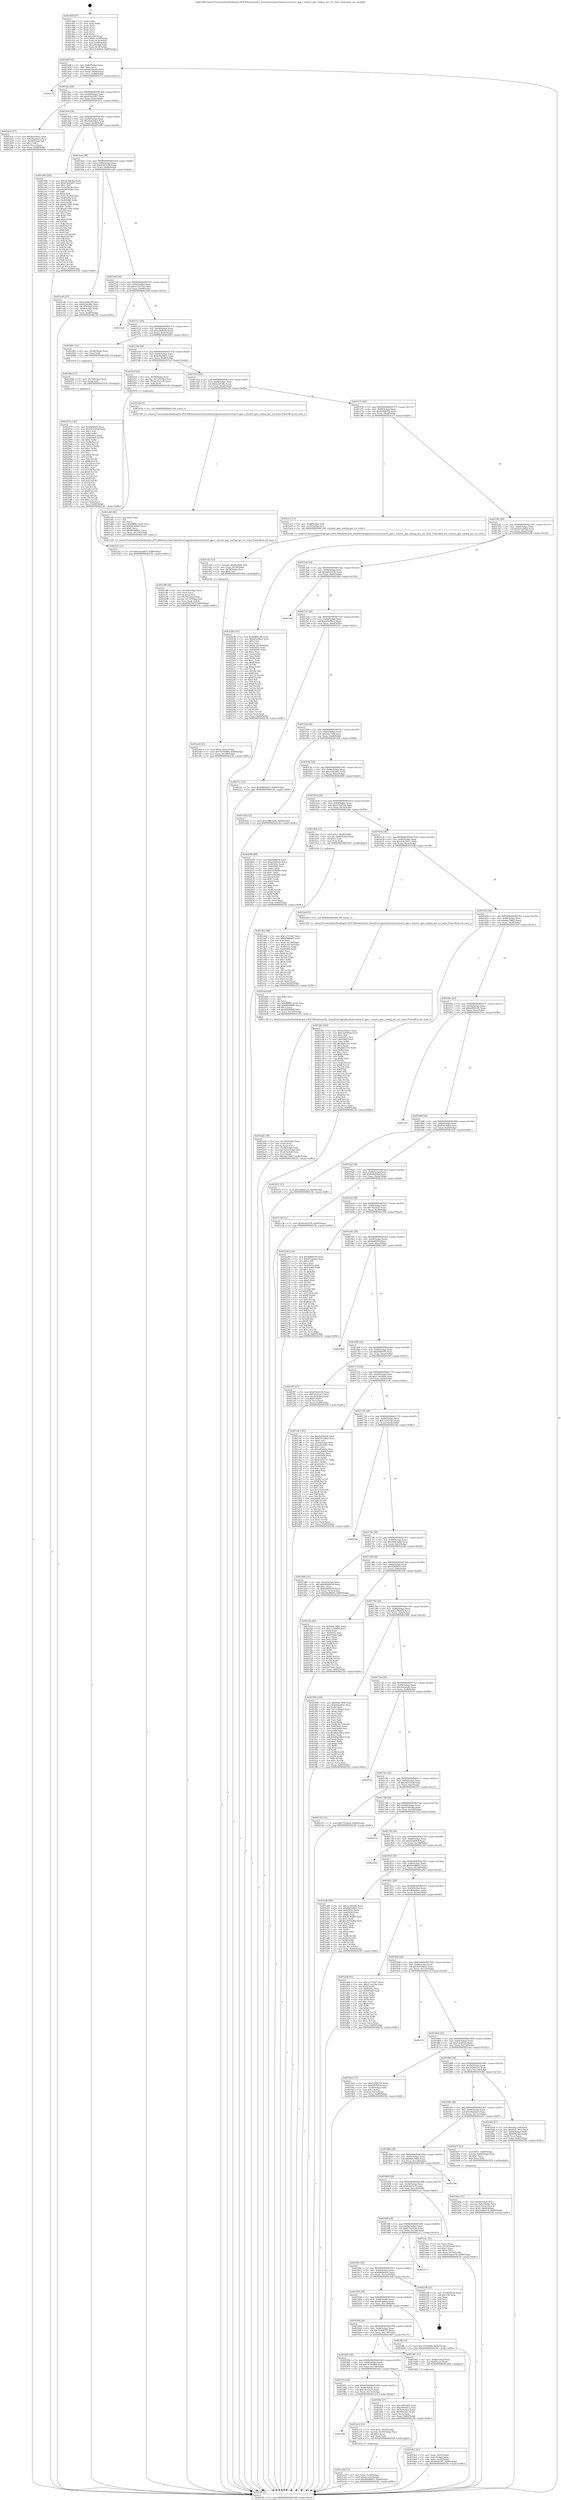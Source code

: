 digraph "0x401460" {
  label = "0x401460 (/mnt/c/Users/mathe/Desktop/tcc/POCII/binaries/extr_linuxdriversgpudrmetnavivetnaviv_gpu.c_etnaviv_gpu_cooling_get_cur_state_Final-ollvm.out::main(0))"
  labelloc = "t"
  node[shape=record]

  Entry [label="",width=0.3,height=0.3,shape=circle,fillcolor=black,style=filled]
  "0x40148f" [label="{
     0x40148f [29]\l
     | [instrs]\l
     &nbsp;&nbsp;0x40148f \<+3\>: mov -0x80(%rbp),%eax\l
     &nbsp;&nbsp;0x401492 \<+2\>: mov %eax,%ecx\l
     &nbsp;&nbsp;0x401494 \<+6\>: sub $0x8220aaf2,%ecx\l
     &nbsp;&nbsp;0x40149a \<+6\>: mov %eax,-0x84(%rbp)\l
     &nbsp;&nbsp;0x4014a0 \<+6\>: mov %ecx,-0x88(%rbp)\l
     &nbsp;&nbsp;0x4014a6 \<+6\>: je 0000000000402172 \<main+0xd12\>\l
  }"]
  "0x402172" [label="{
     0x402172\l
  }", style=dashed]
  "0x4014ac" [label="{
     0x4014ac [28]\l
     | [instrs]\l
     &nbsp;&nbsp;0x4014ac \<+5\>: jmp 00000000004014b1 \<main+0x51\>\l
     &nbsp;&nbsp;0x4014b1 \<+6\>: mov -0x84(%rbp),%eax\l
     &nbsp;&nbsp;0x4014b7 \<+5\>: sub $0x834d2d47,%eax\l
     &nbsp;&nbsp;0x4014bc \<+6\>: mov %eax,-0x8c(%rbp)\l
     &nbsp;&nbsp;0x4014c2 \<+6\>: je 0000000000401b3c \<main+0x6dc\>\l
  }"]
  Exit [label="",width=0.3,height=0.3,shape=circle,fillcolor=black,style=filled,peripheries=2]
  "0x401b3c" [label="{
     0x401b3c [27]\l
     | [instrs]\l
     &nbsp;&nbsp;0x401b3c \<+5\>: mov $0x4b2a9eac,%eax\l
     &nbsp;&nbsp;0x401b41 \<+5\>: mov $0x58ae6ee3,%ecx\l
     &nbsp;&nbsp;0x401b46 \<+3\>: mov -0x29(%rbp),%dl\l
     &nbsp;&nbsp;0x401b49 \<+3\>: test $0x1,%dl\l
     &nbsp;&nbsp;0x401b4c \<+3\>: cmovne %ecx,%eax\l
     &nbsp;&nbsp;0x401b4f \<+3\>: mov %eax,-0x80(%rbp)\l
     &nbsp;&nbsp;0x401b52 \<+5\>: jmp 00000000004023fc \<main+0xf9c\>\l
  }"]
  "0x4014c8" [label="{
     0x4014c8 [28]\l
     | [instrs]\l
     &nbsp;&nbsp;0x4014c8 \<+5\>: jmp 00000000004014cd \<main+0x6d\>\l
     &nbsp;&nbsp;0x4014cd \<+6\>: mov -0x84(%rbp),%eax\l
     &nbsp;&nbsp;0x4014d3 \<+5\>: sub $0x84d546b3,%eax\l
     &nbsp;&nbsp;0x4014d8 \<+6\>: mov %eax,-0x90(%rbp)\l
     &nbsp;&nbsp;0x4014de \<+6\>: je 0000000000401a98 \<main+0x638\>\l
  }"]
  "0x402079" [label="{
     0x402079 [142]\l
     | [instrs]\l
     &nbsp;&nbsp;0x402079 \<+5\>: mov $0x8a6fd58,%ecx\l
     &nbsp;&nbsp;0x40207e \<+5\>: mov $0x3b5191df,%edx\l
     &nbsp;&nbsp;0x402083 \<+3\>: mov $0x1,%sil\l
     &nbsp;&nbsp;0x402086 \<+3\>: xor %r8d,%r8d\l
     &nbsp;&nbsp;0x402089 \<+8\>: mov 0x40505c,%r9d\l
     &nbsp;&nbsp;0x402091 \<+8\>: mov 0x405060,%r10d\l
     &nbsp;&nbsp;0x402099 \<+4\>: sub $0x1,%r8d\l
     &nbsp;&nbsp;0x40209d \<+3\>: mov %r9d,%r11d\l
     &nbsp;&nbsp;0x4020a0 \<+3\>: add %r8d,%r11d\l
     &nbsp;&nbsp;0x4020a3 \<+4\>: imul %r11d,%r9d\l
     &nbsp;&nbsp;0x4020a7 \<+4\>: and $0x1,%r9d\l
     &nbsp;&nbsp;0x4020ab \<+4\>: cmp $0x0,%r9d\l
     &nbsp;&nbsp;0x4020af \<+3\>: sete %bl\l
     &nbsp;&nbsp;0x4020b2 \<+4\>: cmp $0xa,%r10d\l
     &nbsp;&nbsp;0x4020b6 \<+4\>: setl %r14b\l
     &nbsp;&nbsp;0x4020ba \<+3\>: mov %bl,%r15b\l
     &nbsp;&nbsp;0x4020bd \<+4\>: xor $0xff,%r15b\l
     &nbsp;&nbsp;0x4020c1 \<+3\>: mov %r14b,%r12b\l
     &nbsp;&nbsp;0x4020c4 \<+4\>: xor $0xff,%r12b\l
     &nbsp;&nbsp;0x4020c8 \<+4\>: xor $0x1,%sil\l
     &nbsp;&nbsp;0x4020cc \<+3\>: mov %r15b,%r13b\l
     &nbsp;&nbsp;0x4020cf \<+4\>: and $0xff,%r13b\l
     &nbsp;&nbsp;0x4020d3 \<+3\>: and %sil,%bl\l
     &nbsp;&nbsp;0x4020d6 \<+3\>: mov %r12b,%al\l
     &nbsp;&nbsp;0x4020d9 \<+2\>: and $0xff,%al\l
     &nbsp;&nbsp;0x4020db \<+3\>: and %sil,%r14b\l
     &nbsp;&nbsp;0x4020de \<+3\>: or %bl,%r13b\l
     &nbsp;&nbsp;0x4020e1 \<+3\>: or %r14b,%al\l
     &nbsp;&nbsp;0x4020e4 \<+3\>: xor %al,%r13b\l
     &nbsp;&nbsp;0x4020e7 \<+3\>: or %r12b,%r15b\l
     &nbsp;&nbsp;0x4020ea \<+4\>: xor $0xff,%r15b\l
     &nbsp;&nbsp;0x4020ee \<+4\>: or $0x1,%sil\l
     &nbsp;&nbsp;0x4020f2 \<+3\>: and %sil,%r15b\l
     &nbsp;&nbsp;0x4020f5 \<+3\>: or %r15b,%r13b\l
     &nbsp;&nbsp;0x4020f8 \<+4\>: test $0x1,%r13b\l
     &nbsp;&nbsp;0x4020fc \<+3\>: cmovne %edx,%ecx\l
     &nbsp;&nbsp;0x4020ff \<+3\>: mov %ecx,-0x80(%rbp)\l
     &nbsp;&nbsp;0x402102 \<+5\>: jmp 00000000004023fc \<main+0xf9c\>\l
  }"]
  "0x401a98" [label="{
     0x401a98 [164]\l
     | [instrs]\l
     &nbsp;&nbsp;0x401a98 \<+5\>: mov $0x3e30d38a,%eax\l
     &nbsp;&nbsp;0x401a9d \<+5\>: mov $0x834d2d47,%ecx\l
     &nbsp;&nbsp;0x401aa2 \<+2\>: mov $0x1,%dl\l
     &nbsp;&nbsp;0x401aa4 \<+3\>: mov -0x5c(%rbp),%esi\l
     &nbsp;&nbsp;0x401aa7 \<+3\>: cmp -0x50(%rbp),%esi\l
     &nbsp;&nbsp;0x401aaa \<+4\>: setl %dil\l
     &nbsp;&nbsp;0x401aae \<+4\>: and $0x1,%dil\l
     &nbsp;&nbsp;0x401ab2 \<+4\>: mov %dil,-0x29(%rbp)\l
     &nbsp;&nbsp;0x401ab6 \<+7\>: mov 0x40505c,%esi\l
     &nbsp;&nbsp;0x401abd \<+8\>: mov 0x405060,%r8d\l
     &nbsp;&nbsp;0x401ac5 \<+3\>: mov %esi,%r9d\l
     &nbsp;&nbsp;0x401ac8 \<+7\>: sub $0xbf31f9fc,%r9d\l
     &nbsp;&nbsp;0x401acf \<+4\>: sub $0x1,%r9d\l
     &nbsp;&nbsp;0x401ad3 \<+7\>: add $0xbf31f9fc,%r9d\l
     &nbsp;&nbsp;0x401ada \<+4\>: imul %r9d,%esi\l
     &nbsp;&nbsp;0x401ade \<+3\>: and $0x1,%esi\l
     &nbsp;&nbsp;0x401ae1 \<+3\>: cmp $0x0,%esi\l
     &nbsp;&nbsp;0x401ae4 \<+4\>: sete %dil\l
     &nbsp;&nbsp;0x401ae8 \<+4\>: cmp $0xa,%r8d\l
     &nbsp;&nbsp;0x401aec \<+4\>: setl %r10b\l
     &nbsp;&nbsp;0x401af0 \<+3\>: mov %dil,%r11b\l
     &nbsp;&nbsp;0x401af3 \<+4\>: xor $0xff,%r11b\l
     &nbsp;&nbsp;0x401af7 \<+3\>: mov %r10b,%bl\l
     &nbsp;&nbsp;0x401afa \<+3\>: xor $0xff,%bl\l
     &nbsp;&nbsp;0x401afd \<+3\>: xor $0x0,%dl\l
     &nbsp;&nbsp;0x401b00 \<+3\>: mov %r11b,%r14b\l
     &nbsp;&nbsp;0x401b03 \<+4\>: and $0x0,%r14b\l
     &nbsp;&nbsp;0x401b07 \<+3\>: and %dl,%dil\l
     &nbsp;&nbsp;0x401b0a \<+3\>: mov %bl,%r15b\l
     &nbsp;&nbsp;0x401b0d \<+4\>: and $0x0,%r15b\l
     &nbsp;&nbsp;0x401b11 \<+3\>: and %dl,%r10b\l
     &nbsp;&nbsp;0x401b14 \<+3\>: or %dil,%r14b\l
     &nbsp;&nbsp;0x401b17 \<+3\>: or %r10b,%r15b\l
     &nbsp;&nbsp;0x401b1a \<+3\>: xor %r15b,%r14b\l
     &nbsp;&nbsp;0x401b1d \<+3\>: or %bl,%r11b\l
     &nbsp;&nbsp;0x401b20 \<+4\>: xor $0xff,%r11b\l
     &nbsp;&nbsp;0x401b24 \<+3\>: or $0x0,%dl\l
     &nbsp;&nbsp;0x401b27 \<+3\>: and %dl,%r11b\l
     &nbsp;&nbsp;0x401b2a \<+3\>: or %r11b,%r14b\l
     &nbsp;&nbsp;0x401b2d \<+4\>: test $0x1,%r14b\l
     &nbsp;&nbsp;0x401b31 \<+3\>: cmovne %ecx,%eax\l
     &nbsp;&nbsp;0x401b34 \<+3\>: mov %eax,-0x80(%rbp)\l
     &nbsp;&nbsp;0x401b37 \<+5\>: jmp 00000000004023fc \<main+0xf9c\>\l
  }"]
  "0x4014e4" [label="{
     0x4014e4 [28]\l
     | [instrs]\l
     &nbsp;&nbsp;0x4014e4 \<+5\>: jmp 00000000004014e9 \<main+0x89\>\l
     &nbsp;&nbsp;0x4014e9 \<+6\>: mov -0x84(%rbp),%eax\l
     &nbsp;&nbsp;0x4014ef \<+5\>: sub $0x9cdd3278,%eax\l
     &nbsp;&nbsp;0x4014f4 \<+6\>: mov %eax,-0x94(%rbp)\l
     &nbsp;&nbsp;0x4014fa \<+6\>: je 0000000000401e40 \<main+0x9e0\>\l
  }"]
  "0x40206d" [label="{
     0x40206d [12]\l
     | [instrs]\l
     &nbsp;&nbsp;0x40206d \<+4\>: mov -0x70(%rbp),%rax\l
     &nbsp;&nbsp;0x402071 \<+3\>: mov %rax,%rdi\l
     &nbsp;&nbsp;0x402074 \<+5\>: call 0000000000401030 \<free@plt\>\l
     | [calls]\l
     &nbsp;&nbsp;0x401030 \{1\} (unknown)\l
  }"]
  "0x401e40" [label="{
     0x401e40 [27]\l
     | [instrs]\l
     &nbsp;&nbsp;0x401e40 \<+5\>: mov $0xb269635f,%eax\l
     &nbsp;&nbsp;0x401e45 \<+5\>: mov $0xb2343f8c,%ecx\l
     &nbsp;&nbsp;0x401e4a \<+3\>: mov -0x74(%rbp),%edx\l
     &nbsp;&nbsp;0x401e4d \<+3\>: cmp -0x68(%rbp),%edx\l
     &nbsp;&nbsp;0x401e50 \<+3\>: cmovl %ecx,%eax\l
     &nbsp;&nbsp;0x401e53 \<+3\>: mov %eax,-0x80(%rbp)\l
     &nbsp;&nbsp;0x401e56 \<+5\>: jmp 00000000004023fc \<main+0xf9c\>\l
  }"]
  "0x401500" [label="{
     0x401500 [28]\l
     | [instrs]\l
     &nbsp;&nbsp;0x401500 \<+5\>: jmp 0000000000401505 \<main+0xa5\>\l
     &nbsp;&nbsp;0x401505 \<+6\>: mov -0x84(%rbp),%eax\l
     &nbsp;&nbsp;0x40150b \<+5\>: sub $0xa134c7b3,%eax\l
     &nbsp;&nbsp;0x401510 \<+6\>: mov %eax,-0x98(%rbp)\l
     &nbsp;&nbsp;0x401516 \<+6\>: je 00000000004023dd \<main+0xf7d\>\l
  }"]
  "0x401f31" [label="{
     0x401f31 [12]\l
     | [instrs]\l
     &nbsp;&nbsp;0x401f31 \<+7\>: movl $0x30ad0f7f,-0x80(%rbp)\l
     &nbsp;&nbsp;0x401f38 \<+5\>: jmp 00000000004023fc \<main+0xf9c\>\l
  }"]
  "0x4023dd" [label="{
     0x4023dd\l
  }", style=dashed]
  "0x40151c" [label="{
     0x40151c [28]\l
     | [instrs]\l
     &nbsp;&nbsp;0x40151c \<+5\>: jmp 0000000000401521 \<main+0xc1\>\l
     &nbsp;&nbsp;0x401521 \<+6\>: mov -0x84(%rbp),%eax\l
     &nbsp;&nbsp;0x401527 \<+5\>: sub $0xa3bf4e5e,%eax\l
     &nbsp;&nbsp;0x40152c \<+6\>: mov %eax,-0x9c(%rbp)\l
     &nbsp;&nbsp;0x401532 \<+6\>: je 0000000000402061 \<main+0xc01\>\l
  }"]
  "0x401ee9" [label="{
     0x401ee9 [25]\l
     | [instrs]\l
     &nbsp;&nbsp;0x401ee9 \<+7\>: movl $0x0,-0x7c(%rbp)\l
     &nbsp;&nbsp;0x401ef0 \<+7\>: movl $0x78784969,-0x80(%rbp)\l
     &nbsp;&nbsp;0x401ef7 \<+6\>: mov %eax,-0x148(%rbp)\l
     &nbsp;&nbsp;0x401efd \<+5\>: jmp 00000000004023fc \<main+0xf9c\>\l
  }"]
  "0x402061" [label="{
     0x402061 [12]\l
     | [instrs]\l
     &nbsp;&nbsp;0x402061 \<+4\>: mov -0x58(%rbp),%rax\l
     &nbsp;&nbsp;0x402065 \<+3\>: mov %rax,%rdi\l
     &nbsp;&nbsp;0x402068 \<+5\>: call 0000000000401030 \<free@plt\>\l
     | [calls]\l
     &nbsp;&nbsp;0x401030 \{1\} (unknown)\l
  }"]
  "0x401538" [label="{
     0x401538 [28]\l
     | [instrs]\l
     &nbsp;&nbsp;0x401538 \<+5\>: jmp 000000000040153d \<main+0xdd\>\l
     &nbsp;&nbsp;0x40153d \<+6\>: mov -0x84(%rbp),%eax\l
     &nbsp;&nbsp;0x401543 \<+5\>: sub $0xa99e0412,%eax\l
     &nbsp;&nbsp;0x401548 \<+6\>: mov %eax,-0xa0(%rbp)\l
     &nbsp;&nbsp;0x40154e \<+6\>: je 0000000000401f1d \<main+0xabd\>\l
  }"]
  "0x401ed2" [label="{
     0x401ed2 [23]\l
     | [instrs]\l
     &nbsp;&nbsp;0x401ed2 \<+10\>: movabs $0x4030b6,%rdi\l
     &nbsp;&nbsp;0x401edc \<+3\>: mov %eax,-0x78(%rbp)\l
     &nbsp;&nbsp;0x401edf \<+3\>: mov -0x78(%rbp),%esi\l
     &nbsp;&nbsp;0x401ee2 \<+2\>: mov $0x0,%al\l
     &nbsp;&nbsp;0x401ee4 \<+5\>: call 0000000000401040 \<printf@plt\>\l
     | [calls]\l
     &nbsp;&nbsp;0x401040 \{1\} (unknown)\l
  }"]
  "0x401f1d" [label="{
     0x401f1d [20]\l
     | [instrs]\l
     &nbsp;&nbsp;0x401f1d \<+4\>: mov -0x58(%rbp),%rax\l
     &nbsp;&nbsp;0x401f21 \<+4\>: movslq -0x7c(%rbp),%rcx\l
     &nbsp;&nbsp;0x401f25 \<+4\>: mov (%rax,%rcx,8),%rax\l
     &nbsp;&nbsp;0x401f29 \<+3\>: mov %rax,%rdi\l
     &nbsp;&nbsp;0x401f2c \<+5\>: call 0000000000401030 \<free@plt\>\l
     | [calls]\l
     &nbsp;&nbsp;0x401030 \{1\} (unknown)\l
  }"]
  "0x401554" [label="{
     0x401554 [28]\l
     | [instrs]\l
     &nbsp;&nbsp;0x401554 \<+5\>: jmp 0000000000401559 \<main+0xf9\>\l
     &nbsp;&nbsp;0x401559 \<+6\>: mov -0x84(%rbp),%eax\l
     &nbsp;&nbsp;0x40155f \<+5\>: sub $0xb2343f8c,%eax\l
     &nbsp;&nbsp;0x401564 \<+6\>: mov %eax,-0xa4(%rbp)\l
     &nbsp;&nbsp;0x40156a \<+6\>: je 0000000000401e5b \<main+0x9fb\>\l
  }"]
  "0x401e88" [label="{
     0x401e88 [36]\l
     | [instrs]\l
     &nbsp;&nbsp;0x401e88 \<+6\>: mov -0x144(%rbp),%ecx\l
     &nbsp;&nbsp;0x401e8e \<+3\>: imul %eax,%ecx\l
     &nbsp;&nbsp;0x401e91 \<+3\>: movslq %ecx,%rsi\l
     &nbsp;&nbsp;0x401e94 \<+4\>: mov -0x70(%rbp),%rdi\l
     &nbsp;&nbsp;0x401e98 \<+4\>: movslq -0x74(%rbp),%r8\l
     &nbsp;&nbsp;0x401e9c \<+4\>: mov %rsi,(%rdi,%r8,8)\l
     &nbsp;&nbsp;0x401ea0 \<+7\>: movl $0x65625e7f,-0x80(%rbp)\l
     &nbsp;&nbsp;0x401ea7 \<+5\>: jmp 00000000004023fc \<main+0xf9c\>\l
  }"]
  "0x401e5b" [label="{
     0x401e5b [5]\l
     | [instrs]\l
     &nbsp;&nbsp;0x401e5b \<+5\>: call 0000000000401160 \<next_i\>\l
     | [calls]\l
     &nbsp;&nbsp;0x401160 \{1\} (/mnt/c/Users/mathe/Desktop/tcc/POCII/binaries/extr_linuxdriversgpudrmetnavivetnaviv_gpu.c_etnaviv_gpu_cooling_get_cur_state_Final-ollvm.out::next_i)\l
  }"]
  "0x401570" [label="{
     0x401570 [28]\l
     | [instrs]\l
     &nbsp;&nbsp;0x401570 \<+5\>: jmp 0000000000401575 \<main+0x115\>\l
     &nbsp;&nbsp;0x401575 \<+6\>: mov -0x84(%rbp),%eax\l
     &nbsp;&nbsp;0x40157b \<+5\>: sub $0xb269635f,%eax\l
     &nbsp;&nbsp;0x401580 \<+6\>: mov %eax,-0xa8(%rbp)\l
     &nbsp;&nbsp;0x401586 \<+6\>: je 0000000000401ec5 \<main+0xa65\>\l
  }"]
  "0x401e60" [label="{
     0x401e60 [40]\l
     | [instrs]\l
     &nbsp;&nbsp;0x401e60 \<+5\>: mov $0x2,%ecx\l
     &nbsp;&nbsp;0x401e65 \<+1\>: cltd\l
     &nbsp;&nbsp;0x401e66 \<+2\>: idiv %ecx\l
     &nbsp;&nbsp;0x401e68 \<+6\>: imul $0xfffffffe,%edx,%ecx\l
     &nbsp;&nbsp;0x401e6e \<+6\>: add $0x862499b1,%ecx\l
     &nbsp;&nbsp;0x401e74 \<+3\>: add $0x1,%ecx\l
     &nbsp;&nbsp;0x401e77 \<+6\>: sub $0x862499b1,%ecx\l
     &nbsp;&nbsp;0x401e7d \<+6\>: mov %ecx,-0x144(%rbp)\l
     &nbsp;&nbsp;0x401e83 \<+5\>: call 0000000000401160 \<next_i\>\l
     | [calls]\l
     &nbsp;&nbsp;0x401160 \{1\} (/mnt/c/Users/mathe/Desktop/tcc/POCII/binaries/extr_linuxdriversgpudrmetnavivetnaviv_gpu.c_etnaviv_gpu_cooling_get_cur_state_Final-ollvm.out::next_i)\l
  }"]
  "0x401ec5" [label="{
     0x401ec5 [13]\l
     | [instrs]\l
     &nbsp;&nbsp;0x401ec5 \<+4\>: mov -0x58(%rbp),%rdi\l
     &nbsp;&nbsp;0x401ec9 \<+4\>: mov -0x70(%rbp),%rsi\l
     &nbsp;&nbsp;0x401ecd \<+5\>: call 0000000000401240 \<etnaviv_gpu_cooling_get_cur_state\>\l
     | [calls]\l
     &nbsp;&nbsp;0x401240 \{1\} (/mnt/c/Users/mathe/Desktop/tcc/POCII/binaries/extr_linuxdriversgpudrmetnavivetnaviv_gpu.c_etnaviv_gpu_cooling_get_cur_state_Final-ollvm.out::etnaviv_gpu_cooling_get_cur_state)\l
  }"]
  "0x40158c" [label="{
     0x40158c [28]\l
     | [instrs]\l
     &nbsp;&nbsp;0x40158c \<+5\>: jmp 0000000000401591 \<main+0x131\>\l
     &nbsp;&nbsp;0x401591 \<+6\>: mov -0x84(%rbp),%eax\l
     &nbsp;&nbsp;0x401597 \<+5\>: sub $0xb55ab4ad,%eax\l
     &nbsp;&nbsp;0x40159c \<+6\>: mov %eax,-0xac(%rbp)\l
     &nbsp;&nbsp;0x4015a2 \<+6\>: je 000000000040228f \<main+0xe2f\>\l
  }"]
  "0x401dd2" [label="{
     0x401dd2 [98]\l
     | [instrs]\l
     &nbsp;&nbsp;0x401dd2 \<+5\>: mov $0x1a7153b7,%ecx\l
     &nbsp;&nbsp;0x401dd7 \<+5\>: mov $0xfe868ded,%edx\l
     &nbsp;&nbsp;0x401ddc \<+2\>: xor %esi,%esi\l
     &nbsp;&nbsp;0x401dde \<+4\>: mov %rax,-0x70(%rbp)\l
     &nbsp;&nbsp;0x401de2 \<+7\>: movl $0x0,-0x74(%rbp)\l
     &nbsp;&nbsp;0x401de9 \<+8\>: mov 0x40505c,%r8d\l
     &nbsp;&nbsp;0x401df1 \<+8\>: mov 0x405060,%r9d\l
     &nbsp;&nbsp;0x401df9 \<+3\>: sub $0x1,%esi\l
     &nbsp;&nbsp;0x401dfc \<+3\>: mov %r8d,%r10d\l
     &nbsp;&nbsp;0x401dff \<+3\>: add %esi,%r10d\l
     &nbsp;&nbsp;0x401e02 \<+4\>: imul %r10d,%r8d\l
     &nbsp;&nbsp;0x401e06 \<+4\>: and $0x1,%r8d\l
     &nbsp;&nbsp;0x401e0a \<+4\>: cmp $0x0,%r8d\l
     &nbsp;&nbsp;0x401e0e \<+4\>: sete %r11b\l
     &nbsp;&nbsp;0x401e12 \<+4\>: cmp $0xa,%r9d\l
     &nbsp;&nbsp;0x401e16 \<+3\>: setl %bl\l
     &nbsp;&nbsp;0x401e19 \<+3\>: mov %r11b,%r14b\l
     &nbsp;&nbsp;0x401e1c \<+3\>: and %bl,%r14b\l
     &nbsp;&nbsp;0x401e1f \<+3\>: xor %bl,%r11b\l
     &nbsp;&nbsp;0x401e22 \<+3\>: or %r11b,%r14b\l
     &nbsp;&nbsp;0x401e25 \<+4\>: test $0x1,%r14b\l
     &nbsp;&nbsp;0x401e29 \<+3\>: cmovne %edx,%ecx\l
     &nbsp;&nbsp;0x401e2c \<+3\>: mov %ecx,-0x80(%rbp)\l
     &nbsp;&nbsp;0x401e2f \<+5\>: jmp 00000000004023fc \<main+0xf9c\>\l
  }"]
  "0x40228f" [label="{
     0x40228f [141]\l
     | [instrs]\l
     &nbsp;&nbsp;0x40228f \<+5\>: mov $0xddf60180,%eax\l
     &nbsp;&nbsp;0x402294 \<+5\>: mov $0xbf3e96e2,%ecx\l
     &nbsp;&nbsp;0x402299 \<+2\>: mov $0x1,%dl\l
     &nbsp;&nbsp;0x40229b \<+2\>: xor %esi,%esi\l
     &nbsp;&nbsp;0x40229d \<+7\>: movl $0x0,-0x38(%rbp)\l
     &nbsp;&nbsp;0x4022a4 \<+7\>: mov 0x40505c,%edi\l
     &nbsp;&nbsp;0x4022ab \<+8\>: mov 0x405060,%r8d\l
     &nbsp;&nbsp;0x4022b3 \<+3\>: sub $0x1,%esi\l
     &nbsp;&nbsp;0x4022b6 \<+3\>: mov %edi,%r9d\l
     &nbsp;&nbsp;0x4022b9 \<+3\>: add %esi,%r9d\l
     &nbsp;&nbsp;0x4022bc \<+4\>: imul %r9d,%edi\l
     &nbsp;&nbsp;0x4022c0 \<+3\>: and $0x1,%edi\l
     &nbsp;&nbsp;0x4022c3 \<+3\>: cmp $0x0,%edi\l
     &nbsp;&nbsp;0x4022c6 \<+4\>: sete %r10b\l
     &nbsp;&nbsp;0x4022ca \<+4\>: cmp $0xa,%r8d\l
     &nbsp;&nbsp;0x4022ce \<+4\>: setl %r11b\l
     &nbsp;&nbsp;0x4022d2 \<+3\>: mov %r10b,%bl\l
     &nbsp;&nbsp;0x4022d5 \<+3\>: xor $0xff,%bl\l
     &nbsp;&nbsp;0x4022d8 \<+3\>: mov %r11b,%r14b\l
     &nbsp;&nbsp;0x4022db \<+4\>: xor $0xff,%r14b\l
     &nbsp;&nbsp;0x4022df \<+3\>: xor $0x1,%dl\l
     &nbsp;&nbsp;0x4022e2 \<+3\>: mov %bl,%r15b\l
     &nbsp;&nbsp;0x4022e5 \<+4\>: and $0xff,%r15b\l
     &nbsp;&nbsp;0x4022e9 \<+3\>: and %dl,%r10b\l
     &nbsp;&nbsp;0x4022ec \<+3\>: mov %r14b,%r12b\l
     &nbsp;&nbsp;0x4022ef \<+4\>: and $0xff,%r12b\l
     &nbsp;&nbsp;0x4022f3 \<+3\>: and %dl,%r11b\l
     &nbsp;&nbsp;0x4022f6 \<+3\>: or %r10b,%r15b\l
     &nbsp;&nbsp;0x4022f9 \<+3\>: or %r11b,%r12b\l
     &nbsp;&nbsp;0x4022fc \<+3\>: xor %r12b,%r15b\l
     &nbsp;&nbsp;0x4022ff \<+3\>: or %r14b,%bl\l
     &nbsp;&nbsp;0x402302 \<+3\>: xor $0xff,%bl\l
     &nbsp;&nbsp;0x402305 \<+3\>: or $0x1,%dl\l
     &nbsp;&nbsp;0x402308 \<+2\>: and %dl,%bl\l
     &nbsp;&nbsp;0x40230a \<+3\>: or %bl,%r15b\l
     &nbsp;&nbsp;0x40230d \<+4\>: test $0x1,%r15b\l
     &nbsp;&nbsp;0x402311 \<+3\>: cmovne %ecx,%eax\l
     &nbsp;&nbsp;0x402314 \<+3\>: mov %eax,-0x80(%rbp)\l
     &nbsp;&nbsp;0x402317 \<+5\>: jmp 00000000004023fc \<main+0xf9c\>\l
  }"]
  "0x4015a8" [label="{
     0x4015a8 [28]\l
     | [instrs]\l
     &nbsp;&nbsp;0x4015a8 \<+5\>: jmp 00000000004015ad \<main+0x14d\>\l
     &nbsp;&nbsp;0x4015ad \<+6\>: mov -0x84(%rbp),%eax\l
     &nbsp;&nbsp;0x4015b3 \<+5\>: sub $0xb81f1630,%eax\l
     &nbsp;&nbsp;0x4015b8 \<+6\>: mov %eax,-0xb0(%rbp)\l
     &nbsp;&nbsp;0x4015be \<+6\>: je 00000000004019bd \<main+0x55d\>\l
  }"]
  "0x401bd5" [label="{
     0x401bd5 [39]\l
     | [instrs]\l
     &nbsp;&nbsp;0x401bd5 \<+6\>: mov -0x140(%rbp),%ecx\l
     &nbsp;&nbsp;0x401bdb \<+3\>: imul %eax,%ecx\l
     &nbsp;&nbsp;0x401bde \<+3\>: movslq %ecx,%rsi\l
     &nbsp;&nbsp;0x401be1 \<+4\>: mov -0x58(%rbp),%rdi\l
     &nbsp;&nbsp;0x401be5 \<+4\>: movslq -0x5c(%rbp),%r8\l
     &nbsp;&nbsp;0x401be9 \<+4\>: mov (%rdi,%r8,8),%rdi\l
     &nbsp;&nbsp;0x401bed \<+3\>: mov %rsi,(%rdi)\l
     &nbsp;&nbsp;0x401bf0 \<+7\>: movl $0xdaa7d663,-0x80(%rbp)\l
     &nbsp;&nbsp;0x401bf7 \<+5\>: jmp 00000000004023fc \<main+0xf9c\>\l
  }"]
  "0x4019bd" [label="{
     0x4019bd\l
  }", style=dashed]
  "0x4015c4" [label="{
     0x4015c4 [28]\l
     | [instrs]\l
     &nbsp;&nbsp;0x4015c4 \<+5\>: jmp 00000000004015c9 \<main+0x169\>\l
     &nbsp;&nbsp;0x4015c9 \<+6\>: mov -0x84(%rbp),%eax\l
     &nbsp;&nbsp;0x4015cf \<+5\>: sub $0xbf3e96e2,%eax\l
     &nbsp;&nbsp;0x4015d4 \<+6\>: mov %eax,-0xb4(%rbp)\l
     &nbsp;&nbsp;0x4015da \<+6\>: je 000000000040231c \<main+0xebc\>\l
  }"]
  "0x401bad" [label="{
     0x401bad [40]\l
     | [instrs]\l
     &nbsp;&nbsp;0x401bad \<+5\>: mov $0x2,%ecx\l
     &nbsp;&nbsp;0x401bb2 \<+1\>: cltd\l
     &nbsp;&nbsp;0x401bb3 \<+2\>: idiv %ecx\l
     &nbsp;&nbsp;0x401bb5 \<+6\>: imul $0xfffffffe,%edx,%ecx\l
     &nbsp;&nbsp;0x401bbb \<+6\>: add $0x6f409890,%ecx\l
     &nbsp;&nbsp;0x401bc1 \<+3\>: add $0x1,%ecx\l
     &nbsp;&nbsp;0x401bc4 \<+6\>: sub $0x6f409890,%ecx\l
     &nbsp;&nbsp;0x401bca \<+6\>: mov %ecx,-0x140(%rbp)\l
     &nbsp;&nbsp;0x401bd0 \<+5\>: call 0000000000401160 \<next_i\>\l
     | [calls]\l
     &nbsp;&nbsp;0x401160 \{1\} (/mnt/c/Users/mathe/Desktop/tcc/POCII/binaries/extr_linuxdriversgpudrmetnavivetnaviv_gpu.c_etnaviv_gpu_cooling_get_cur_state_Final-ollvm.out::next_i)\l
  }"]
  "0x40231c" [label="{
     0x40231c [12]\l
     | [instrs]\l
     &nbsp;&nbsp;0x40231c \<+7\>: movl $0x6869ad10,-0x80(%rbp)\l
     &nbsp;&nbsp;0x402323 \<+5\>: jmp 00000000004023fc \<main+0xf9c\>\l
  }"]
  "0x4015e0" [label="{
     0x4015e0 [28]\l
     | [instrs]\l
     &nbsp;&nbsp;0x4015e0 \<+5\>: jmp 00000000004015e5 \<main+0x185\>\l
     &nbsp;&nbsp;0x4015e5 \<+6\>: mov -0x84(%rbp),%eax\l
     &nbsp;&nbsp;0x4015eb \<+5\>: sub $0xc6ac149f,%eax\l
     &nbsp;&nbsp;0x4015f0 \<+6\>: mov %eax,-0xb8(%rbp)\l
     &nbsp;&nbsp;0x4015f6 \<+6\>: je 0000000000401d3d \<main+0x8dd\>\l
  }"]
  "0x401b6e" [label="{
     0x401b6e [31]\l
     | [instrs]\l
     &nbsp;&nbsp;0x401b6e \<+4\>: mov -0x58(%rbp),%rdi\l
     &nbsp;&nbsp;0x401b72 \<+4\>: movslq -0x5c(%rbp),%rcx\l
     &nbsp;&nbsp;0x401b76 \<+4\>: mov %rax,(%rdi,%rcx,8)\l
     &nbsp;&nbsp;0x401b7a \<+7\>: movl $0x0,-0x64(%rbp)\l
     &nbsp;&nbsp;0x401b81 \<+7\>: movl $0x5446a1c9,-0x80(%rbp)\l
     &nbsp;&nbsp;0x401b88 \<+5\>: jmp 00000000004023fc \<main+0xf9c\>\l
  }"]
  "0x401d3d" [label="{
     0x401d3d [12]\l
     | [instrs]\l
     &nbsp;&nbsp;0x401d3d \<+7\>: movl $0x208b3a06,-0x80(%rbp)\l
     &nbsp;&nbsp;0x401d44 \<+5\>: jmp 00000000004023fc \<main+0xf9c\>\l
  }"]
  "0x4015fc" [label="{
     0x4015fc [28]\l
     | [instrs]\l
     &nbsp;&nbsp;0x4015fc \<+5\>: jmp 0000000000401601 \<main+0x1a1\>\l
     &nbsp;&nbsp;0x401601 \<+6\>: mov -0x84(%rbp),%eax\l
     &nbsp;&nbsp;0x401607 \<+5\>: sub $0xce842d93,%eax\l
     &nbsp;&nbsp;0x40160c \<+6\>: mov %eax,-0xbc(%rbp)\l
     &nbsp;&nbsp;0x401612 \<+6\>: je 0000000000402009 \<main+0xba9\>\l
  }"]
  "0x401a29" [label="{
     0x401a29 [23]\l
     | [instrs]\l
     &nbsp;&nbsp;0x401a29 \<+4\>: mov %rax,-0x58(%rbp)\l
     &nbsp;&nbsp;0x401a2d \<+7\>: movl $0x0,-0x5c(%rbp)\l
     &nbsp;&nbsp;0x401a34 \<+7\>: movl $0x49e98803,-0x80(%rbp)\l
     &nbsp;&nbsp;0x401a3b \<+5\>: jmp 00000000004023fc \<main+0xf9c\>\l
  }"]
  "0x402009" [label="{
     0x402009 [88]\l
     | [instrs]\l
     &nbsp;&nbsp;0x402009 \<+5\>: mov $0x8a6fd58,%eax\l
     &nbsp;&nbsp;0x40200e \<+5\>: mov $0xa3bf4e5e,%ecx\l
     &nbsp;&nbsp;0x402013 \<+7\>: mov 0x40505c,%edx\l
     &nbsp;&nbsp;0x40201a \<+7\>: mov 0x405060,%esi\l
     &nbsp;&nbsp;0x402021 \<+2\>: mov %edx,%edi\l
     &nbsp;&nbsp;0x402023 \<+6\>: add $0x3c58d48e,%edi\l
     &nbsp;&nbsp;0x402029 \<+3\>: sub $0x1,%edi\l
     &nbsp;&nbsp;0x40202c \<+6\>: sub $0x3c58d48e,%edi\l
     &nbsp;&nbsp;0x402032 \<+3\>: imul %edi,%edx\l
     &nbsp;&nbsp;0x402035 \<+3\>: and $0x1,%edx\l
     &nbsp;&nbsp;0x402038 \<+3\>: cmp $0x0,%edx\l
     &nbsp;&nbsp;0x40203b \<+4\>: sete %r8b\l
     &nbsp;&nbsp;0x40203f \<+3\>: cmp $0xa,%esi\l
     &nbsp;&nbsp;0x402042 \<+4\>: setl %r9b\l
     &nbsp;&nbsp;0x402046 \<+3\>: mov %r8b,%r10b\l
     &nbsp;&nbsp;0x402049 \<+3\>: and %r9b,%r10b\l
     &nbsp;&nbsp;0x40204c \<+3\>: xor %r9b,%r8b\l
     &nbsp;&nbsp;0x40204f \<+3\>: or %r8b,%r10b\l
     &nbsp;&nbsp;0x402052 \<+4\>: test $0x1,%r10b\l
     &nbsp;&nbsp;0x402056 \<+3\>: cmovne %ecx,%eax\l
     &nbsp;&nbsp;0x402059 \<+3\>: mov %eax,-0x80(%rbp)\l
     &nbsp;&nbsp;0x40205c \<+5\>: jmp 00000000004023fc \<main+0xf9c\>\l
  }"]
  "0x401618" [label="{
     0x401618 [28]\l
     | [instrs]\l
     &nbsp;&nbsp;0x401618 \<+5\>: jmp 000000000040161d \<main+0x1bd\>\l
     &nbsp;&nbsp;0x40161d \<+6\>: mov -0x84(%rbp),%eax\l
     &nbsp;&nbsp;0x401623 \<+5\>: sub $0xd11ad24a,%eax\l
     &nbsp;&nbsp;0x401628 \<+6\>: mov %eax,-0xc0(%rbp)\l
     &nbsp;&nbsp;0x40162e \<+6\>: je 0000000000401dbb \<main+0x95b\>\l
  }"]
  "0x401998" [label="{
     0x401998\l
  }", style=dashed]
  "0x401dbb" [label="{
     0x401dbb [23]\l
     | [instrs]\l
     &nbsp;&nbsp;0x401dbb \<+7\>: movl $0x1,-0x68(%rbp)\l
     &nbsp;&nbsp;0x401dc2 \<+4\>: movslq -0x68(%rbp),%rax\l
     &nbsp;&nbsp;0x401dc6 \<+4\>: shl $0x3,%rax\l
     &nbsp;&nbsp;0x401dca \<+3\>: mov %rax,%rdi\l
     &nbsp;&nbsp;0x401dcd \<+5\>: call 0000000000401050 \<malloc@plt\>\l
     | [calls]\l
     &nbsp;&nbsp;0x401050 \{1\} (unknown)\l
  }"]
  "0x401634" [label="{
     0x401634 [28]\l
     | [instrs]\l
     &nbsp;&nbsp;0x401634 \<+5\>: jmp 0000000000401639 \<main+0x1d9\>\l
     &nbsp;&nbsp;0x401639 \<+6\>: mov -0x84(%rbp),%eax\l
     &nbsp;&nbsp;0x40163f \<+5\>: sub $0xd3413912,%eax\l
     &nbsp;&nbsp;0x401644 \<+6\>: mov %eax,-0xc4(%rbp)\l
     &nbsp;&nbsp;0x40164a \<+6\>: je 0000000000401ba8 \<main+0x748\>\l
  }"]
  "0x401a12" [label="{
     0x401a12 [23]\l
     | [instrs]\l
     &nbsp;&nbsp;0x401a12 \<+7\>: movl $0x1,-0x50(%rbp)\l
     &nbsp;&nbsp;0x401a19 \<+4\>: movslq -0x50(%rbp),%rax\l
     &nbsp;&nbsp;0x401a1d \<+4\>: shl $0x3,%rax\l
     &nbsp;&nbsp;0x401a21 \<+3\>: mov %rax,%rdi\l
     &nbsp;&nbsp;0x401a24 \<+5\>: call 0000000000401050 \<malloc@plt\>\l
     | [calls]\l
     &nbsp;&nbsp;0x401050 \{1\} (unknown)\l
  }"]
  "0x401ba8" [label="{
     0x401ba8 [5]\l
     | [instrs]\l
     &nbsp;&nbsp;0x401ba8 \<+5\>: call 0000000000401160 \<next_i\>\l
     | [calls]\l
     &nbsp;&nbsp;0x401160 \{1\} (/mnt/c/Users/mathe/Desktop/tcc/POCII/binaries/extr_linuxdriversgpudrmetnavivetnaviv_gpu.c_etnaviv_gpu_cooling_get_cur_state_Final-ollvm.out::next_i)\l
  }"]
  "0x401650" [label="{
     0x401650 [28]\l
     | [instrs]\l
     &nbsp;&nbsp;0x401650 \<+5\>: jmp 0000000000401655 \<main+0x1f5\>\l
     &nbsp;&nbsp;0x401655 \<+6\>: mov -0x84(%rbp),%eax\l
     &nbsp;&nbsp;0x40165b \<+5\>: sub $0xdaa7d663,%eax\l
     &nbsp;&nbsp;0x401660 \<+6\>: mov %eax,-0xc8(%rbp)\l
     &nbsp;&nbsp;0x401666 \<+6\>: je 0000000000401bfc \<main+0x79c\>\l
  }"]
  "0x40197c" [label="{
     0x40197c [28]\l
     | [instrs]\l
     &nbsp;&nbsp;0x40197c \<+5\>: jmp 0000000000401981 \<main+0x521\>\l
     &nbsp;&nbsp;0x401981 \<+6\>: mov -0x84(%rbp),%eax\l
     &nbsp;&nbsp;0x401987 \<+5\>: sub $0x79141ec5,%eax\l
     &nbsp;&nbsp;0x40198c \<+6\>: mov %eax,-0x13c(%rbp)\l
     &nbsp;&nbsp;0x401992 \<+6\>: je 0000000000401a12 \<main+0x5b2\>\l
  }"]
  "0x401bfc" [label="{
     0x401bfc [144]\l
     | [instrs]\l
     &nbsp;&nbsp;0x401bfc \<+5\>: mov $0x42f284c4,%eax\l
     &nbsp;&nbsp;0x401c01 \<+5\>: mov $0x13d189e0,%ecx\l
     &nbsp;&nbsp;0x401c06 \<+2\>: mov $0x1,%dl\l
     &nbsp;&nbsp;0x401c08 \<+7\>: mov 0x40505c,%esi\l
     &nbsp;&nbsp;0x401c0f \<+7\>: mov 0x405060,%edi\l
     &nbsp;&nbsp;0x401c16 \<+3\>: mov %esi,%r8d\l
     &nbsp;&nbsp;0x401c19 \<+7\>: add $0x8d05510,%r8d\l
     &nbsp;&nbsp;0x401c20 \<+4\>: sub $0x1,%r8d\l
     &nbsp;&nbsp;0x401c24 \<+7\>: sub $0x8d05510,%r8d\l
     &nbsp;&nbsp;0x401c2b \<+4\>: imul %r8d,%esi\l
     &nbsp;&nbsp;0x401c2f \<+3\>: and $0x1,%esi\l
     &nbsp;&nbsp;0x401c32 \<+3\>: cmp $0x0,%esi\l
     &nbsp;&nbsp;0x401c35 \<+4\>: sete %r9b\l
     &nbsp;&nbsp;0x401c39 \<+3\>: cmp $0xa,%edi\l
     &nbsp;&nbsp;0x401c3c \<+4\>: setl %r10b\l
     &nbsp;&nbsp;0x401c40 \<+3\>: mov %r9b,%r11b\l
     &nbsp;&nbsp;0x401c43 \<+4\>: xor $0xff,%r11b\l
     &nbsp;&nbsp;0x401c47 \<+3\>: mov %r10b,%bl\l
     &nbsp;&nbsp;0x401c4a \<+3\>: xor $0xff,%bl\l
     &nbsp;&nbsp;0x401c4d \<+3\>: xor $0x0,%dl\l
     &nbsp;&nbsp;0x401c50 \<+3\>: mov %r11b,%r14b\l
     &nbsp;&nbsp;0x401c53 \<+4\>: and $0x0,%r14b\l
     &nbsp;&nbsp;0x401c57 \<+3\>: and %dl,%r9b\l
     &nbsp;&nbsp;0x401c5a \<+3\>: mov %bl,%r15b\l
     &nbsp;&nbsp;0x401c5d \<+4\>: and $0x0,%r15b\l
     &nbsp;&nbsp;0x401c61 \<+3\>: and %dl,%r10b\l
     &nbsp;&nbsp;0x401c64 \<+3\>: or %r9b,%r14b\l
     &nbsp;&nbsp;0x401c67 \<+3\>: or %r10b,%r15b\l
     &nbsp;&nbsp;0x401c6a \<+3\>: xor %r15b,%r14b\l
     &nbsp;&nbsp;0x401c6d \<+3\>: or %bl,%r11b\l
     &nbsp;&nbsp;0x401c70 \<+4\>: xor $0xff,%r11b\l
     &nbsp;&nbsp;0x401c74 \<+3\>: or $0x0,%dl\l
     &nbsp;&nbsp;0x401c77 \<+3\>: and %dl,%r11b\l
     &nbsp;&nbsp;0x401c7a \<+3\>: or %r11b,%r14b\l
     &nbsp;&nbsp;0x401c7d \<+4\>: test $0x1,%r14b\l
     &nbsp;&nbsp;0x401c81 \<+3\>: cmovne %ecx,%eax\l
     &nbsp;&nbsp;0x401c84 \<+3\>: mov %eax,-0x80(%rbp)\l
     &nbsp;&nbsp;0x401c87 \<+5\>: jmp 00000000004023fc \<main+0xf9c\>\l
  }"]
  "0x40166c" [label="{
     0x40166c [28]\l
     | [instrs]\l
     &nbsp;&nbsp;0x40166c \<+5\>: jmp 0000000000401671 \<main+0x211\>\l
     &nbsp;&nbsp;0x401671 \<+6\>: mov -0x84(%rbp),%eax\l
     &nbsp;&nbsp;0x401677 \<+5\>: sub $0xddf60180,%eax\l
     &nbsp;&nbsp;0x40167c \<+6\>: mov %eax,-0xcc(%rbp)\l
     &nbsp;&nbsp;0x401682 \<+6\>: je 00000000004023ee \<main+0xf8e\>\l
  }"]
  "0x401f02" [label="{
     0x401f02 [27]\l
     | [instrs]\l
     &nbsp;&nbsp;0x401f02 \<+5\>: mov $0xce842d93,%eax\l
     &nbsp;&nbsp;0x401f07 \<+5\>: mov $0xa99e0412,%ecx\l
     &nbsp;&nbsp;0x401f0c \<+3\>: mov -0x7c(%rbp),%edx\l
     &nbsp;&nbsp;0x401f0f \<+3\>: cmp -0x50(%rbp),%edx\l
     &nbsp;&nbsp;0x401f12 \<+3\>: cmovl %ecx,%eax\l
     &nbsp;&nbsp;0x401f15 \<+3\>: mov %eax,-0x80(%rbp)\l
     &nbsp;&nbsp;0x401f18 \<+5\>: jmp 00000000004023fc \<main+0xf9c\>\l
  }"]
  "0x4023ee" [label="{
     0x4023ee\l
  }", style=dashed]
  "0x401688" [label="{
     0x401688 [28]\l
     | [instrs]\l
     &nbsp;&nbsp;0x401688 \<+5\>: jmp 000000000040168d \<main+0x22d\>\l
     &nbsp;&nbsp;0x40168d \<+6\>: mov -0x84(%rbp),%eax\l
     &nbsp;&nbsp;0x401693 \<+5\>: sub $0xf7633083,%eax\l
     &nbsp;&nbsp;0x401698 \<+6\>: mov %eax,-0xd0(%rbp)\l
     &nbsp;&nbsp;0x40169e \<+6\>: je 0000000000401d31 \<main+0x8d1\>\l
  }"]
  "0x4019e2" [label="{
     0x4019e2 [21]\l
     | [instrs]\l
     &nbsp;&nbsp;0x4019e2 \<+3\>: mov %eax,-0x4c(%rbp)\l
     &nbsp;&nbsp;0x4019e5 \<+3\>: mov -0x4c(%rbp),%eax\l
     &nbsp;&nbsp;0x4019e8 \<+3\>: mov %eax,-0x30(%rbp)\l
     &nbsp;&nbsp;0x4019eb \<+7\>: movl $0xb9d0197,-0x80(%rbp)\l
     &nbsp;&nbsp;0x4019f2 \<+5\>: jmp 00000000004023fc \<main+0xf9c\>\l
  }"]
  "0x401d31" [label="{
     0x401d31 [12]\l
     | [instrs]\l
     &nbsp;&nbsp;0x401d31 \<+7\>: movl $0x5446a1c9,-0x80(%rbp)\l
     &nbsp;&nbsp;0x401d38 \<+5\>: jmp 00000000004023fc \<main+0xf9c\>\l
  }"]
  "0x4016a4" [label="{
     0x4016a4 [28]\l
     | [instrs]\l
     &nbsp;&nbsp;0x4016a4 \<+5\>: jmp 00000000004016a9 \<main+0x249\>\l
     &nbsp;&nbsp;0x4016a9 \<+6\>: mov -0x84(%rbp),%eax\l
     &nbsp;&nbsp;0x4016af \<+5\>: sub $0xfe868ded,%eax\l
     &nbsp;&nbsp;0x4016b4 \<+6\>: mov %eax,-0xd4(%rbp)\l
     &nbsp;&nbsp;0x4016ba \<+6\>: je 0000000000401e34 \<main+0x9d4\>\l
  }"]
  "0x401960" [label="{
     0x401960 [28]\l
     | [instrs]\l
     &nbsp;&nbsp;0x401960 \<+5\>: jmp 0000000000401965 \<main+0x505\>\l
     &nbsp;&nbsp;0x401965 \<+6\>: mov -0x84(%rbp),%eax\l
     &nbsp;&nbsp;0x40196b \<+5\>: sub $0x78784969,%eax\l
     &nbsp;&nbsp;0x401970 \<+6\>: mov %eax,-0x138(%rbp)\l
     &nbsp;&nbsp;0x401976 \<+6\>: je 0000000000401f02 \<main+0xaa2\>\l
  }"]
  "0x401e34" [label="{
     0x401e34 [12]\l
     | [instrs]\l
     &nbsp;&nbsp;0x401e34 \<+7\>: movl $0x9cdd3278,-0x80(%rbp)\l
     &nbsp;&nbsp;0x401e3b \<+5\>: jmp 00000000004023fc \<main+0xf9c\>\l
  }"]
  "0x4016c0" [label="{
     0x4016c0 [28]\l
     | [instrs]\l
     &nbsp;&nbsp;0x4016c0 \<+5\>: jmp 00000000004016c5 \<main+0x265\>\l
     &nbsp;&nbsp;0x4016c5 \<+6\>: mov -0x84(%rbp),%eax\l
     &nbsp;&nbsp;0x4016cb \<+5\>: sub $0x7022ba4,%eax\l
     &nbsp;&nbsp;0x4016d0 \<+6\>: mov %eax,-0xd8(%rbp)\l
     &nbsp;&nbsp;0x4016d6 \<+6\>: je 0000000000402209 \<main+0xda9\>\l
  }"]
  "0x4019d5" [label="{
     0x4019d5 [13]\l
     | [instrs]\l
     &nbsp;&nbsp;0x4019d5 \<+4\>: mov -0x48(%rbp),%rax\l
     &nbsp;&nbsp;0x4019d9 \<+4\>: mov 0x8(%rax),%rdi\l
     &nbsp;&nbsp;0x4019dd \<+5\>: call 0000000000401060 \<atoi@plt\>\l
     | [calls]\l
     &nbsp;&nbsp;0x401060 \{1\} (unknown)\l
  }"]
  "0x402209" [label="{
     0x402209 [134]\l
     | [instrs]\l
     &nbsp;&nbsp;0x402209 \<+5\>: mov $0xddf60180,%eax\l
     &nbsp;&nbsp;0x40220e \<+5\>: mov $0xb55ab4ad,%ecx\l
     &nbsp;&nbsp;0x402213 \<+2\>: mov $0x1,%dl\l
     &nbsp;&nbsp;0x402215 \<+2\>: xor %esi,%esi\l
     &nbsp;&nbsp;0x402217 \<+7\>: mov 0x40505c,%edi\l
     &nbsp;&nbsp;0x40221e \<+8\>: mov 0x405060,%r8d\l
     &nbsp;&nbsp;0x402226 \<+3\>: sub $0x1,%esi\l
     &nbsp;&nbsp;0x402229 \<+3\>: mov %edi,%r9d\l
     &nbsp;&nbsp;0x40222c \<+3\>: add %esi,%r9d\l
     &nbsp;&nbsp;0x40222f \<+4\>: imul %r9d,%edi\l
     &nbsp;&nbsp;0x402233 \<+3\>: and $0x1,%edi\l
     &nbsp;&nbsp;0x402236 \<+3\>: cmp $0x0,%edi\l
     &nbsp;&nbsp;0x402239 \<+4\>: sete %r10b\l
     &nbsp;&nbsp;0x40223d \<+4\>: cmp $0xa,%r8d\l
     &nbsp;&nbsp;0x402241 \<+4\>: setl %r11b\l
     &nbsp;&nbsp;0x402245 \<+3\>: mov %r10b,%bl\l
     &nbsp;&nbsp;0x402248 \<+3\>: xor $0xff,%bl\l
     &nbsp;&nbsp;0x40224b \<+3\>: mov %r11b,%r14b\l
     &nbsp;&nbsp;0x40224e \<+4\>: xor $0xff,%r14b\l
     &nbsp;&nbsp;0x402252 \<+3\>: xor $0x1,%dl\l
     &nbsp;&nbsp;0x402255 \<+3\>: mov %bl,%r15b\l
     &nbsp;&nbsp;0x402258 \<+4\>: and $0xff,%r15b\l
     &nbsp;&nbsp;0x40225c \<+3\>: and %dl,%r10b\l
     &nbsp;&nbsp;0x40225f \<+3\>: mov %r14b,%r12b\l
     &nbsp;&nbsp;0x402262 \<+4\>: and $0xff,%r12b\l
     &nbsp;&nbsp;0x402266 \<+3\>: and %dl,%r11b\l
     &nbsp;&nbsp;0x402269 \<+3\>: or %r10b,%r15b\l
     &nbsp;&nbsp;0x40226c \<+3\>: or %r11b,%r12b\l
     &nbsp;&nbsp;0x40226f \<+3\>: xor %r12b,%r15b\l
     &nbsp;&nbsp;0x402272 \<+3\>: or %r14b,%bl\l
     &nbsp;&nbsp;0x402275 \<+3\>: xor $0xff,%bl\l
     &nbsp;&nbsp;0x402278 \<+3\>: or $0x1,%dl\l
     &nbsp;&nbsp;0x40227b \<+2\>: and %dl,%bl\l
     &nbsp;&nbsp;0x40227d \<+3\>: or %bl,%r15b\l
     &nbsp;&nbsp;0x402280 \<+4\>: test $0x1,%r15b\l
     &nbsp;&nbsp;0x402284 \<+3\>: cmovne %ecx,%eax\l
     &nbsp;&nbsp;0x402287 \<+3\>: mov %eax,-0x80(%rbp)\l
     &nbsp;&nbsp;0x40228a \<+5\>: jmp 00000000004023fc \<main+0xf9c\>\l
  }"]
  "0x4016dc" [label="{
     0x4016dc [28]\l
     | [instrs]\l
     &nbsp;&nbsp;0x4016dc \<+5\>: jmp 00000000004016e1 \<main+0x281\>\l
     &nbsp;&nbsp;0x4016e1 \<+6\>: mov -0x84(%rbp),%eax\l
     &nbsp;&nbsp;0x4016e7 \<+5\>: sub $0x8a6fd58,%eax\l
     &nbsp;&nbsp;0x4016ec \<+6\>: mov %eax,-0xdc(%rbp)\l
     &nbsp;&nbsp;0x4016f2 \<+6\>: je 00000000004023b9 \<main+0xf59\>\l
  }"]
  "0x401944" [label="{
     0x401944 [28]\l
     | [instrs]\l
     &nbsp;&nbsp;0x401944 \<+5\>: jmp 0000000000401949 \<main+0x4e9\>\l
     &nbsp;&nbsp;0x401949 \<+6\>: mov -0x84(%rbp),%eax\l
     &nbsp;&nbsp;0x40194f \<+5\>: sub $0x72d68701,%eax\l
     &nbsp;&nbsp;0x401954 \<+6\>: mov %eax,-0x134(%rbp)\l
     &nbsp;&nbsp;0x40195a \<+6\>: je 00000000004019d5 \<main+0x575\>\l
  }"]
  "0x4023b9" [label="{
     0x4023b9\l
  }", style=dashed]
  "0x4016f8" [label="{
     0x4016f8 [28]\l
     | [instrs]\l
     &nbsp;&nbsp;0x4016f8 \<+5\>: jmp 00000000004016fd \<main+0x29d\>\l
     &nbsp;&nbsp;0x4016fd \<+6\>: mov -0x84(%rbp),%eax\l
     &nbsp;&nbsp;0x401703 \<+5\>: sub $0xb9d0197,%eax\l
     &nbsp;&nbsp;0x401708 \<+6\>: mov %eax,-0xe0(%rbp)\l
     &nbsp;&nbsp;0x40170e \<+6\>: je 00000000004019f7 \<main+0x597\>\l
  }"]
  "0x401ffd" [label="{
     0x401ffd [12]\l
     | [instrs]\l
     &nbsp;&nbsp;0x401ffd \<+7\>: movl $0x78784969,-0x80(%rbp)\l
     &nbsp;&nbsp;0x402004 \<+5\>: jmp 00000000004023fc \<main+0xf9c\>\l
  }"]
  "0x4019f7" [label="{
     0x4019f7 [27]\l
     | [instrs]\l
     &nbsp;&nbsp;0x4019f7 \<+5\>: mov $0x6702d126,%eax\l
     &nbsp;&nbsp;0x4019fc \<+5\>: mov $0x79141ec5,%ecx\l
     &nbsp;&nbsp;0x401a01 \<+3\>: mov -0x30(%rbp),%edx\l
     &nbsp;&nbsp;0x401a04 \<+3\>: cmp $0x0,%edx\l
     &nbsp;&nbsp;0x401a07 \<+3\>: cmove %ecx,%eax\l
     &nbsp;&nbsp;0x401a0a \<+3\>: mov %eax,-0x80(%rbp)\l
     &nbsp;&nbsp;0x401a0d \<+5\>: jmp 00000000004023fc \<main+0xf9c\>\l
  }"]
  "0x401714" [label="{
     0x401714 [28]\l
     | [instrs]\l
     &nbsp;&nbsp;0x401714 \<+5\>: jmp 0000000000401719 \<main+0x2b9\>\l
     &nbsp;&nbsp;0x401719 \<+6\>: mov -0x84(%rbp),%eax\l
     &nbsp;&nbsp;0x40171f \<+5\>: sub $0x13d189e0,%eax\l
     &nbsp;&nbsp;0x401724 \<+6\>: mov %eax,-0xe4(%rbp)\l
     &nbsp;&nbsp;0x40172a \<+6\>: je 0000000000401c8c \<main+0x82c\>\l
  }"]
  "0x401928" [label="{
     0x401928 [28]\l
     | [instrs]\l
     &nbsp;&nbsp;0x401928 \<+5\>: jmp 000000000040192d \<main+0x4cd\>\l
     &nbsp;&nbsp;0x40192d \<+6\>: mov -0x84(%rbp),%eax\l
     &nbsp;&nbsp;0x401933 \<+5\>: sub $0x6daa0fea,%eax\l
     &nbsp;&nbsp;0x401938 \<+6\>: mov %eax,-0x130(%rbp)\l
     &nbsp;&nbsp;0x40193e \<+6\>: je 0000000000401ffd \<main+0xb9d\>\l
  }"]
  "0x401c8c" [label="{
     0x401c8c [165]\l
     | [instrs]\l
     &nbsp;&nbsp;0x401c8c \<+5\>: mov $0x42f284c4,%eax\l
     &nbsp;&nbsp;0x401c91 \<+5\>: mov $0xf7633083,%ecx\l
     &nbsp;&nbsp;0x401c96 \<+2\>: mov $0x1,%dl\l
     &nbsp;&nbsp;0x401c98 \<+3\>: mov -0x64(%rbp),%esi\l
     &nbsp;&nbsp;0x401c9b \<+6\>: add $0xad0efebe,%esi\l
     &nbsp;&nbsp;0x401ca1 \<+3\>: add $0x1,%esi\l
     &nbsp;&nbsp;0x401ca4 \<+6\>: sub $0xad0efebe,%esi\l
     &nbsp;&nbsp;0x401caa \<+3\>: mov %esi,-0x64(%rbp)\l
     &nbsp;&nbsp;0x401cad \<+7\>: mov 0x40505c,%esi\l
     &nbsp;&nbsp;0x401cb4 \<+7\>: mov 0x405060,%edi\l
     &nbsp;&nbsp;0x401cbb \<+3\>: mov %esi,%r8d\l
     &nbsp;&nbsp;0x401cbe \<+7\>: sub $0x43d5c771,%r8d\l
     &nbsp;&nbsp;0x401cc5 \<+4\>: sub $0x1,%r8d\l
     &nbsp;&nbsp;0x401cc9 \<+7\>: add $0x43d5c771,%r8d\l
     &nbsp;&nbsp;0x401cd0 \<+4\>: imul %r8d,%esi\l
     &nbsp;&nbsp;0x401cd4 \<+3\>: and $0x1,%esi\l
     &nbsp;&nbsp;0x401cd7 \<+3\>: cmp $0x0,%esi\l
     &nbsp;&nbsp;0x401cda \<+4\>: sete %r9b\l
     &nbsp;&nbsp;0x401cde \<+3\>: cmp $0xa,%edi\l
     &nbsp;&nbsp;0x401ce1 \<+4\>: setl %r10b\l
     &nbsp;&nbsp;0x401ce5 \<+3\>: mov %r9b,%r11b\l
     &nbsp;&nbsp;0x401ce8 \<+4\>: xor $0xff,%r11b\l
     &nbsp;&nbsp;0x401cec \<+3\>: mov %r10b,%bl\l
     &nbsp;&nbsp;0x401cef \<+3\>: xor $0xff,%bl\l
     &nbsp;&nbsp;0x401cf2 \<+3\>: xor $0x1,%dl\l
     &nbsp;&nbsp;0x401cf5 \<+3\>: mov %r11b,%r14b\l
     &nbsp;&nbsp;0x401cf8 \<+4\>: and $0xff,%r14b\l
     &nbsp;&nbsp;0x401cfc \<+3\>: and %dl,%r9b\l
     &nbsp;&nbsp;0x401cff \<+3\>: mov %bl,%r15b\l
     &nbsp;&nbsp;0x401d02 \<+4\>: and $0xff,%r15b\l
     &nbsp;&nbsp;0x401d06 \<+3\>: and %dl,%r10b\l
     &nbsp;&nbsp;0x401d09 \<+3\>: or %r9b,%r14b\l
     &nbsp;&nbsp;0x401d0c \<+3\>: or %r10b,%r15b\l
     &nbsp;&nbsp;0x401d0f \<+3\>: xor %r15b,%r14b\l
     &nbsp;&nbsp;0x401d12 \<+3\>: or %bl,%r11b\l
     &nbsp;&nbsp;0x401d15 \<+4\>: xor $0xff,%r11b\l
     &nbsp;&nbsp;0x401d19 \<+3\>: or $0x1,%dl\l
     &nbsp;&nbsp;0x401d1c \<+3\>: and %dl,%r11b\l
     &nbsp;&nbsp;0x401d1f \<+3\>: or %r11b,%r14b\l
     &nbsp;&nbsp;0x401d22 \<+4\>: test $0x1,%r14b\l
     &nbsp;&nbsp;0x401d26 \<+3\>: cmovne %ecx,%eax\l
     &nbsp;&nbsp;0x401d29 \<+3\>: mov %eax,-0x80(%rbp)\l
     &nbsp;&nbsp;0x401d2c \<+5\>: jmp 00000000004023fc \<main+0xf9c\>\l
  }"]
  "0x401730" [label="{
     0x401730 [28]\l
     | [instrs]\l
     &nbsp;&nbsp;0x401730 \<+5\>: jmp 0000000000401735 \<main+0x2d5\>\l
     &nbsp;&nbsp;0x401735 \<+6\>: mov -0x84(%rbp),%eax\l
     &nbsp;&nbsp;0x40173b \<+5\>: sub $0x1a7153b7,%eax\l
     &nbsp;&nbsp;0x401740 \<+6\>: mov %eax,-0xe8(%rbp)\l
     &nbsp;&nbsp;0x401746 \<+6\>: je 000000000040236a \<main+0xf0a\>\l
  }"]
  "0x402328" [label="{
     0x402328 [21]\l
     | [instrs]\l
     &nbsp;&nbsp;0x402328 \<+3\>: mov -0x38(%rbp),%eax\l
     &nbsp;&nbsp;0x40232b \<+7\>: add $0x128,%rsp\l
     &nbsp;&nbsp;0x402332 \<+1\>: pop %rbx\l
     &nbsp;&nbsp;0x402333 \<+2\>: pop %r12\l
     &nbsp;&nbsp;0x402335 \<+2\>: pop %r13\l
     &nbsp;&nbsp;0x402337 \<+2\>: pop %r14\l
     &nbsp;&nbsp;0x402339 \<+2\>: pop %r15\l
     &nbsp;&nbsp;0x40233b \<+1\>: pop %rbp\l
     &nbsp;&nbsp;0x40233c \<+1\>: ret\l
  }"]
  "0x40236a" [label="{
     0x40236a\l
  }", style=dashed]
  "0x40174c" [label="{
     0x40174c [28]\l
     | [instrs]\l
     &nbsp;&nbsp;0x40174c \<+5\>: jmp 0000000000401751 \<main+0x2f1\>\l
     &nbsp;&nbsp;0x401751 \<+6\>: mov -0x84(%rbp),%eax\l
     &nbsp;&nbsp;0x401757 \<+5\>: sub $0x208b3a06,%eax\l
     &nbsp;&nbsp;0x40175c \<+6\>: mov %eax,-0xec(%rbp)\l
     &nbsp;&nbsp;0x401762 \<+6\>: je 0000000000401d49 \<main+0x8e9\>\l
  }"]
  "0x40190c" [label="{
     0x40190c [28]\l
     | [instrs]\l
     &nbsp;&nbsp;0x40190c \<+5\>: jmp 0000000000401911 \<main+0x4b1\>\l
     &nbsp;&nbsp;0x401911 \<+6\>: mov -0x84(%rbp),%eax\l
     &nbsp;&nbsp;0x401917 \<+5\>: sub $0x6869ad10,%eax\l
     &nbsp;&nbsp;0x40191c \<+6\>: mov %eax,-0x12c(%rbp)\l
     &nbsp;&nbsp;0x401922 \<+6\>: je 0000000000402328 \<main+0xec8\>\l
  }"]
  "0x401d49" [label="{
     0x401d49 [31]\l
     | [instrs]\l
     &nbsp;&nbsp;0x401d49 \<+3\>: mov -0x5c(%rbp),%eax\l
     &nbsp;&nbsp;0x401d4c \<+5\>: add $0xb8848c4d,%eax\l
     &nbsp;&nbsp;0x401d51 \<+3\>: add $0x1,%eax\l
     &nbsp;&nbsp;0x401d54 \<+5\>: sub $0xb8848c4d,%eax\l
     &nbsp;&nbsp;0x401d59 \<+3\>: mov %eax,-0x5c(%rbp)\l
     &nbsp;&nbsp;0x401d5c \<+7\>: movl $0x49e98803,-0x80(%rbp)\l
     &nbsp;&nbsp;0x401d63 \<+5\>: jmp 00000000004023fc \<main+0xf9c\>\l
  }"]
  "0x401768" [label="{
     0x401768 [28]\l
     | [instrs]\l
     &nbsp;&nbsp;0x401768 \<+5\>: jmp 000000000040176d \<main+0x30d\>\l
     &nbsp;&nbsp;0x40176d \<+6\>: mov -0x84(%rbp),%eax\l
     &nbsp;&nbsp;0x401773 \<+5\>: sub $0x30ad0f7f,%eax\l
     &nbsp;&nbsp;0x401778 \<+6\>: mov %eax,-0xf0(%rbp)\l
     &nbsp;&nbsp;0x40177e \<+6\>: je 0000000000401f3d \<main+0xadd\>\l
  }"]
  "0x402113" [label="{
     0x402113\l
  }", style=dashed]
  "0x401f3d" [label="{
     0x401f3d [83]\l
     | [instrs]\l
     &nbsp;&nbsp;0x401f3d \<+5\>: mov $0x604c789b,%eax\l
     &nbsp;&nbsp;0x401f42 \<+5\>: mov $0x3270af54,%ecx\l
     &nbsp;&nbsp;0x401f47 \<+2\>: xor %edx,%edx\l
     &nbsp;&nbsp;0x401f49 \<+7\>: mov 0x40505c,%esi\l
     &nbsp;&nbsp;0x401f50 \<+7\>: mov 0x405060,%edi\l
     &nbsp;&nbsp;0x401f57 \<+3\>: sub $0x1,%edx\l
     &nbsp;&nbsp;0x401f5a \<+3\>: mov %esi,%r8d\l
     &nbsp;&nbsp;0x401f5d \<+3\>: add %edx,%r8d\l
     &nbsp;&nbsp;0x401f60 \<+4\>: imul %r8d,%esi\l
     &nbsp;&nbsp;0x401f64 \<+3\>: and $0x1,%esi\l
     &nbsp;&nbsp;0x401f67 \<+3\>: cmp $0x0,%esi\l
     &nbsp;&nbsp;0x401f6a \<+4\>: sete %r9b\l
     &nbsp;&nbsp;0x401f6e \<+3\>: cmp $0xa,%edi\l
     &nbsp;&nbsp;0x401f71 \<+4\>: setl %r10b\l
     &nbsp;&nbsp;0x401f75 \<+3\>: mov %r9b,%r11b\l
     &nbsp;&nbsp;0x401f78 \<+3\>: and %r10b,%r11b\l
     &nbsp;&nbsp;0x401f7b \<+3\>: xor %r10b,%r9b\l
     &nbsp;&nbsp;0x401f7e \<+3\>: or %r9b,%r11b\l
     &nbsp;&nbsp;0x401f81 \<+4\>: test $0x1,%r11b\l
     &nbsp;&nbsp;0x401f85 \<+3\>: cmovne %ecx,%eax\l
     &nbsp;&nbsp;0x401f88 \<+3\>: mov %eax,-0x80(%rbp)\l
     &nbsp;&nbsp;0x401f8b \<+5\>: jmp 00000000004023fc \<main+0xf9c\>\l
  }"]
  "0x401784" [label="{
     0x401784 [28]\l
     | [instrs]\l
     &nbsp;&nbsp;0x401784 \<+5\>: jmp 0000000000401789 \<main+0x329\>\l
     &nbsp;&nbsp;0x401789 \<+6\>: mov -0x84(%rbp),%eax\l
     &nbsp;&nbsp;0x40178f \<+5\>: sub $0x3270af54,%eax\l
     &nbsp;&nbsp;0x401794 \<+6\>: mov %eax,-0xf4(%rbp)\l
     &nbsp;&nbsp;0x40179a \<+6\>: je 0000000000401f90 \<main+0xb30\>\l
  }"]
  "0x4018f0" [label="{
     0x4018f0 [28]\l
     | [instrs]\l
     &nbsp;&nbsp;0x4018f0 \<+5\>: jmp 00000000004018f5 \<main+0x495\>\l
     &nbsp;&nbsp;0x4018f5 \<+6\>: mov -0x84(%rbp),%eax\l
     &nbsp;&nbsp;0x4018fb \<+5\>: sub $0x6702d126,%eax\l
     &nbsp;&nbsp;0x401900 \<+6\>: mov %eax,-0x128(%rbp)\l
     &nbsp;&nbsp;0x401906 \<+6\>: je 0000000000402113 \<main+0xcb3\>\l
  }"]
  "0x401f90" [label="{
     0x401f90 [109]\l
     | [instrs]\l
     &nbsp;&nbsp;0x401f90 \<+5\>: mov $0x604c789b,%eax\l
     &nbsp;&nbsp;0x401f95 \<+5\>: mov $0x6daa0fea,%ecx\l
     &nbsp;&nbsp;0x401f9a \<+2\>: xor %edx,%edx\l
     &nbsp;&nbsp;0x401f9c \<+3\>: mov -0x7c(%rbp),%esi\l
     &nbsp;&nbsp;0x401f9f \<+2\>: mov %edx,%edi\l
     &nbsp;&nbsp;0x401fa1 \<+2\>: sub %esi,%edi\l
     &nbsp;&nbsp;0x401fa3 \<+2\>: mov %edx,%esi\l
     &nbsp;&nbsp;0x401fa5 \<+3\>: sub $0x1,%esi\l
     &nbsp;&nbsp;0x401fa8 \<+2\>: add %esi,%edi\l
     &nbsp;&nbsp;0x401faa \<+2\>: sub %edi,%edx\l
     &nbsp;&nbsp;0x401fac \<+3\>: mov %edx,-0x7c(%rbp)\l
     &nbsp;&nbsp;0x401faf \<+7\>: mov 0x40505c,%edx\l
     &nbsp;&nbsp;0x401fb6 \<+7\>: mov 0x405060,%esi\l
     &nbsp;&nbsp;0x401fbd \<+2\>: mov %edx,%edi\l
     &nbsp;&nbsp;0x401fbf \<+6\>: sub $0xdba29fed,%edi\l
     &nbsp;&nbsp;0x401fc5 \<+3\>: sub $0x1,%edi\l
     &nbsp;&nbsp;0x401fc8 \<+6\>: add $0xdba29fed,%edi\l
     &nbsp;&nbsp;0x401fce \<+3\>: imul %edi,%edx\l
     &nbsp;&nbsp;0x401fd1 \<+3\>: and $0x1,%edx\l
     &nbsp;&nbsp;0x401fd4 \<+3\>: cmp $0x0,%edx\l
     &nbsp;&nbsp;0x401fd7 \<+4\>: sete %r8b\l
     &nbsp;&nbsp;0x401fdb \<+3\>: cmp $0xa,%esi\l
     &nbsp;&nbsp;0x401fde \<+4\>: setl %r9b\l
     &nbsp;&nbsp;0x401fe2 \<+3\>: mov %r8b,%r10b\l
     &nbsp;&nbsp;0x401fe5 \<+3\>: and %r9b,%r10b\l
     &nbsp;&nbsp;0x401fe8 \<+3\>: xor %r9b,%r8b\l
     &nbsp;&nbsp;0x401feb \<+3\>: or %r8b,%r10b\l
     &nbsp;&nbsp;0x401fee \<+4\>: test $0x1,%r10b\l
     &nbsp;&nbsp;0x401ff2 \<+3\>: cmovne %ecx,%eax\l
     &nbsp;&nbsp;0x401ff5 \<+3\>: mov %eax,-0x80(%rbp)\l
     &nbsp;&nbsp;0x401ff8 \<+5\>: jmp 00000000004023fc \<main+0xf9c\>\l
  }"]
  "0x4017a0" [label="{
     0x4017a0 [28]\l
     | [instrs]\l
     &nbsp;&nbsp;0x4017a0 \<+5\>: jmp 00000000004017a5 \<main+0x345\>\l
     &nbsp;&nbsp;0x4017a5 \<+6\>: mov -0x84(%rbp),%eax\l
     &nbsp;&nbsp;0x4017ab \<+5\>: sub $0x34daacd8,%eax\l
     &nbsp;&nbsp;0x4017b0 \<+6\>: mov %eax,-0xf8(%rbp)\l
     &nbsp;&nbsp;0x4017b6 \<+6\>: je 00000000004021fd \<main+0xd9d\>\l
  }"]
  "0x401eac" [label="{
     0x401eac [25]\l
     | [instrs]\l
     &nbsp;&nbsp;0x401eac \<+2\>: xor %eax,%eax\l
     &nbsp;&nbsp;0x401eae \<+3\>: mov -0x74(%rbp),%ecx\l
     &nbsp;&nbsp;0x401eb1 \<+3\>: sub $0x1,%eax\l
     &nbsp;&nbsp;0x401eb4 \<+2\>: sub %eax,%ecx\l
     &nbsp;&nbsp;0x401eb6 \<+3\>: mov %ecx,-0x74(%rbp)\l
     &nbsp;&nbsp;0x401eb9 \<+7\>: movl $0x9cdd3278,-0x80(%rbp)\l
     &nbsp;&nbsp;0x401ec0 \<+5\>: jmp 00000000004023fc \<main+0xf9c\>\l
  }"]
  "0x4021fd" [label="{
     0x4021fd\l
  }", style=dashed]
  "0x4017bc" [label="{
     0x4017bc [28]\l
     | [instrs]\l
     &nbsp;&nbsp;0x4017bc \<+5\>: jmp 00000000004017c1 \<main+0x361\>\l
     &nbsp;&nbsp;0x4017c1 \<+6\>: mov -0x84(%rbp),%eax\l
     &nbsp;&nbsp;0x4017c7 \<+5\>: sub $0x3b5191df,%eax\l
     &nbsp;&nbsp;0x4017cc \<+6\>: mov %eax,-0xfc(%rbp)\l
     &nbsp;&nbsp;0x4017d2 \<+6\>: je 0000000000402107 \<main+0xca7\>\l
  }"]
  "0x4018d4" [label="{
     0x4018d4 [28]\l
     | [instrs]\l
     &nbsp;&nbsp;0x4018d4 \<+5\>: jmp 00000000004018d9 \<main+0x479\>\l
     &nbsp;&nbsp;0x4018d9 \<+6\>: mov -0x84(%rbp),%eax\l
     &nbsp;&nbsp;0x4018df \<+5\>: sub $0x65625e7f,%eax\l
     &nbsp;&nbsp;0x4018e4 \<+6\>: mov %eax,-0x124(%rbp)\l
     &nbsp;&nbsp;0x4018ea \<+6\>: je 0000000000401eac \<main+0xa4c\>\l
  }"]
  "0x402107" [label="{
     0x402107 [12]\l
     | [instrs]\l
     &nbsp;&nbsp;0x402107 \<+7\>: movl $0x7022ba4,-0x80(%rbp)\l
     &nbsp;&nbsp;0x40210e \<+5\>: jmp 00000000004023fc \<main+0xf9c\>\l
  }"]
  "0x4017d8" [label="{
     0x4017d8 [28]\l
     | [instrs]\l
     &nbsp;&nbsp;0x4017d8 \<+5\>: jmp 00000000004017dd \<main+0x37d\>\l
     &nbsp;&nbsp;0x4017dd \<+6\>: mov -0x84(%rbp),%eax\l
     &nbsp;&nbsp;0x4017e3 \<+5\>: sub $0x3e30d38a,%eax\l
     &nbsp;&nbsp;0x4017e8 \<+6\>: mov %eax,-0x100(%rbp)\l
     &nbsp;&nbsp;0x4017ee \<+6\>: je 000000000040233d \<main+0xedd\>\l
  }"]
  "0x402398" [label="{
     0x402398\l
  }", style=dashed]
  "0x40233d" [label="{
     0x40233d\l
  }", style=dashed]
  "0x4017f4" [label="{
     0x4017f4 [28]\l
     | [instrs]\l
     &nbsp;&nbsp;0x4017f4 \<+5\>: jmp 00000000004017f9 \<main+0x399\>\l
     &nbsp;&nbsp;0x4017f9 \<+6\>: mov -0x84(%rbp),%eax\l
     &nbsp;&nbsp;0x4017ff \<+5\>: sub $0x42f284c4,%eax\l
     &nbsp;&nbsp;0x401804 \<+6\>: mov %eax,-0x104(%rbp)\l
     &nbsp;&nbsp;0x40180a \<+6\>: je 0000000000402349 \<main+0xee9\>\l
  }"]
  "0x4018b8" [label="{
     0x4018b8 [28]\l
     | [instrs]\l
     &nbsp;&nbsp;0x4018b8 \<+5\>: jmp 00000000004018bd \<main+0x45d\>\l
     &nbsp;&nbsp;0x4018bd \<+6\>: mov -0x84(%rbp),%eax\l
     &nbsp;&nbsp;0x4018c3 \<+5\>: sub $0x604c789b,%eax\l
     &nbsp;&nbsp;0x4018c8 \<+6\>: mov %eax,-0x120(%rbp)\l
     &nbsp;&nbsp;0x4018ce \<+6\>: je 0000000000402398 \<main+0xf38\>\l
  }"]
  "0x402349" [label="{
     0x402349\l
  }", style=dashed]
  "0x401810" [label="{
     0x401810 [28]\l
     | [instrs]\l
     &nbsp;&nbsp;0x401810 \<+5\>: jmp 0000000000401815 \<main+0x3b5\>\l
     &nbsp;&nbsp;0x401815 \<+6\>: mov -0x84(%rbp),%eax\l
     &nbsp;&nbsp;0x40181b \<+5\>: sub $0x49e98803,%eax\l
     &nbsp;&nbsp;0x401820 \<+6\>: mov %eax,-0x108(%rbp)\l
     &nbsp;&nbsp;0x401826 \<+6\>: je 0000000000401a40 \<main+0x5e0\>\l
  }"]
  "0x401b57" [label="{
     0x401b57 [23]\l
     | [instrs]\l
     &nbsp;&nbsp;0x401b57 \<+7\>: movl $0x1,-0x60(%rbp)\l
     &nbsp;&nbsp;0x401b5e \<+4\>: movslq -0x60(%rbp),%rax\l
     &nbsp;&nbsp;0x401b62 \<+4\>: shl $0x3,%rax\l
     &nbsp;&nbsp;0x401b66 \<+3\>: mov %rax,%rdi\l
     &nbsp;&nbsp;0x401b69 \<+5\>: call 0000000000401050 \<malloc@plt\>\l
     | [calls]\l
     &nbsp;&nbsp;0x401050 \{1\} (unknown)\l
  }"]
  "0x401a40" [label="{
     0x401a40 [88]\l
     | [instrs]\l
     &nbsp;&nbsp;0x401a40 \<+5\>: mov $0x3e30d38a,%eax\l
     &nbsp;&nbsp;0x401a45 \<+5\>: mov $0x84d546b3,%ecx\l
     &nbsp;&nbsp;0x401a4a \<+7\>: mov 0x40505c,%edx\l
     &nbsp;&nbsp;0x401a51 \<+7\>: mov 0x405060,%esi\l
     &nbsp;&nbsp;0x401a58 \<+2\>: mov %edx,%edi\l
     &nbsp;&nbsp;0x401a5a \<+6\>: sub $0x3879ef6b,%edi\l
     &nbsp;&nbsp;0x401a60 \<+3\>: sub $0x1,%edi\l
     &nbsp;&nbsp;0x401a63 \<+6\>: add $0x3879ef6b,%edi\l
     &nbsp;&nbsp;0x401a69 \<+3\>: imul %edi,%edx\l
     &nbsp;&nbsp;0x401a6c \<+3\>: and $0x1,%edx\l
     &nbsp;&nbsp;0x401a6f \<+3\>: cmp $0x0,%edx\l
     &nbsp;&nbsp;0x401a72 \<+4\>: sete %r8b\l
     &nbsp;&nbsp;0x401a76 \<+3\>: cmp $0xa,%esi\l
     &nbsp;&nbsp;0x401a79 \<+4\>: setl %r9b\l
     &nbsp;&nbsp;0x401a7d \<+3\>: mov %r8b,%r10b\l
     &nbsp;&nbsp;0x401a80 \<+3\>: and %r9b,%r10b\l
     &nbsp;&nbsp;0x401a83 \<+3\>: xor %r9b,%r8b\l
     &nbsp;&nbsp;0x401a86 \<+3\>: or %r8b,%r10b\l
     &nbsp;&nbsp;0x401a89 \<+4\>: test $0x1,%r10b\l
     &nbsp;&nbsp;0x401a8d \<+3\>: cmovne %ecx,%eax\l
     &nbsp;&nbsp;0x401a90 \<+3\>: mov %eax,-0x80(%rbp)\l
     &nbsp;&nbsp;0x401a93 \<+5\>: jmp 00000000004023fc \<main+0xf9c\>\l
  }"]
  "0x40182c" [label="{
     0x40182c [28]\l
     | [instrs]\l
     &nbsp;&nbsp;0x40182c \<+5\>: jmp 0000000000401831 \<main+0x3d1\>\l
     &nbsp;&nbsp;0x401831 \<+6\>: mov -0x84(%rbp),%eax\l
     &nbsp;&nbsp;0x401837 \<+5\>: sub $0x4b2a9eac,%eax\l
     &nbsp;&nbsp;0x40183c \<+6\>: mov %eax,-0x10c(%rbp)\l
     &nbsp;&nbsp;0x401842 \<+6\>: je 0000000000401d68 \<main+0x908\>\l
  }"]
  "0x40189c" [label="{
     0x40189c [28]\l
     | [instrs]\l
     &nbsp;&nbsp;0x40189c \<+5\>: jmp 00000000004018a1 \<main+0x441\>\l
     &nbsp;&nbsp;0x4018a1 \<+6\>: mov -0x84(%rbp),%eax\l
     &nbsp;&nbsp;0x4018a7 \<+5\>: sub $0x58ae6ee3,%eax\l
     &nbsp;&nbsp;0x4018ac \<+6\>: mov %eax,-0x11c(%rbp)\l
     &nbsp;&nbsp;0x4018b2 \<+6\>: je 0000000000401b57 \<main+0x6f7\>\l
  }"]
  "0x401d68" [label="{
     0x401d68 [83]\l
     | [instrs]\l
     &nbsp;&nbsp;0x401d68 \<+5\>: mov $0x1a7153b7,%eax\l
     &nbsp;&nbsp;0x401d6d \<+5\>: mov $0xd11ad24a,%ecx\l
     &nbsp;&nbsp;0x401d72 \<+2\>: xor %edx,%edx\l
     &nbsp;&nbsp;0x401d74 \<+7\>: mov 0x40505c,%esi\l
     &nbsp;&nbsp;0x401d7b \<+7\>: mov 0x405060,%edi\l
     &nbsp;&nbsp;0x401d82 \<+3\>: sub $0x1,%edx\l
     &nbsp;&nbsp;0x401d85 \<+3\>: mov %esi,%r8d\l
     &nbsp;&nbsp;0x401d88 \<+3\>: add %edx,%r8d\l
     &nbsp;&nbsp;0x401d8b \<+4\>: imul %r8d,%esi\l
     &nbsp;&nbsp;0x401d8f \<+3\>: and $0x1,%esi\l
     &nbsp;&nbsp;0x401d92 \<+3\>: cmp $0x0,%esi\l
     &nbsp;&nbsp;0x401d95 \<+4\>: sete %r9b\l
     &nbsp;&nbsp;0x401d99 \<+3\>: cmp $0xa,%edi\l
     &nbsp;&nbsp;0x401d9c \<+4\>: setl %r10b\l
     &nbsp;&nbsp;0x401da0 \<+3\>: mov %r9b,%r11b\l
     &nbsp;&nbsp;0x401da3 \<+3\>: and %r10b,%r11b\l
     &nbsp;&nbsp;0x401da6 \<+3\>: xor %r10b,%r9b\l
     &nbsp;&nbsp;0x401da9 \<+3\>: or %r9b,%r11b\l
     &nbsp;&nbsp;0x401dac \<+4\>: test $0x1,%r11b\l
     &nbsp;&nbsp;0x401db0 \<+3\>: cmovne %ecx,%eax\l
     &nbsp;&nbsp;0x401db3 \<+3\>: mov %eax,-0x80(%rbp)\l
     &nbsp;&nbsp;0x401db6 \<+5\>: jmp 00000000004023fc \<main+0xf9c\>\l
  }"]
  "0x401848" [label="{
     0x401848 [28]\l
     | [instrs]\l
     &nbsp;&nbsp;0x401848 \<+5\>: jmp 000000000040184d \<main+0x3ed\>\l
     &nbsp;&nbsp;0x40184d \<+6\>: mov -0x84(%rbp),%eax\l
     &nbsp;&nbsp;0x401853 \<+5\>: sub $0x4e916b2e,%eax\l
     &nbsp;&nbsp;0x401858 \<+6\>: mov %eax,-0x110(%rbp)\l
     &nbsp;&nbsp;0x40185e \<+6\>: je 000000000040211f \<main+0xcbf\>\l
  }"]
  "0x401b8d" [label="{
     0x401b8d [27]\l
     | [instrs]\l
     &nbsp;&nbsp;0x401b8d \<+5\>: mov $0xc6ac149f,%eax\l
     &nbsp;&nbsp;0x401b92 \<+5\>: mov $0xd3413912,%ecx\l
     &nbsp;&nbsp;0x401b97 \<+3\>: mov -0x64(%rbp),%edx\l
     &nbsp;&nbsp;0x401b9a \<+3\>: cmp -0x60(%rbp),%edx\l
     &nbsp;&nbsp;0x401b9d \<+3\>: cmovl %ecx,%eax\l
     &nbsp;&nbsp;0x401ba0 \<+3\>: mov %eax,-0x80(%rbp)\l
     &nbsp;&nbsp;0x401ba3 \<+5\>: jmp 00000000004023fc \<main+0xf9c\>\l
  }"]
  "0x40211f" [label="{
     0x40211f\l
  }", style=dashed]
  "0x401864" [label="{
     0x401864 [28]\l
     | [instrs]\l
     &nbsp;&nbsp;0x401864 \<+5\>: jmp 0000000000401869 \<main+0x409\>\l
     &nbsp;&nbsp;0x401869 \<+6\>: mov -0x84(%rbp),%eax\l
     &nbsp;&nbsp;0x40186f \<+5\>: sub $0x53c485e8,%eax\l
     &nbsp;&nbsp;0x401874 \<+6\>: mov %eax,-0x114(%rbp)\l
     &nbsp;&nbsp;0x40187a \<+6\>: je 00000000004019a2 \<main+0x542\>\l
  }"]
  "0x401460" [label="{
     0x401460 [47]\l
     | [instrs]\l
     &nbsp;&nbsp;0x401460 \<+1\>: push %rbp\l
     &nbsp;&nbsp;0x401461 \<+3\>: mov %rsp,%rbp\l
     &nbsp;&nbsp;0x401464 \<+2\>: push %r15\l
     &nbsp;&nbsp;0x401466 \<+2\>: push %r14\l
     &nbsp;&nbsp;0x401468 \<+2\>: push %r13\l
     &nbsp;&nbsp;0x40146a \<+2\>: push %r12\l
     &nbsp;&nbsp;0x40146c \<+1\>: push %rbx\l
     &nbsp;&nbsp;0x40146d \<+7\>: sub $0x128,%rsp\l
     &nbsp;&nbsp;0x401474 \<+7\>: movl $0x0,-0x38(%rbp)\l
     &nbsp;&nbsp;0x40147b \<+3\>: mov %edi,-0x3c(%rbp)\l
     &nbsp;&nbsp;0x40147e \<+4\>: mov %rsi,-0x48(%rbp)\l
     &nbsp;&nbsp;0x401482 \<+3\>: mov -0x3c(%rbp),%edi\l
     &nbsp;&nbsp;0x401485 \<+3\>: mov %edi,-0x34(%rbp)\l
     &nbsp;&nbsp;0x401488 \<+7\>: movl $0x53c485e8,-0x80(%rbp)\l
  }"]
  "0x4019a2" [label="{
     0x4019a2 [27]\l
     | [instrs]\l
     &nbsp;&nbsp;0x4019a2 \<+5\>: mov $0x72d68701,%eax\l
     &nbsp;&nbsp;0x4019a7 \<+5\>: mov $0xb81f1630,%ecx\l
     &nbsp;&nbsp;0x4019ac \<+3\>: mov -0x34(%rbp),%edx\l
     &nbsp;&nbsp;0x4019af \<+3\>: cmp $0x2,%edx\l
     &nbsp;&nbsp;0x4019b2 \<+3\>: cmovne %ecx,%eax\l
     &nbsp;&nbsp;0x4019b5 \<+3\>: mov %eax,-0x80(%rbp)\l
     &nbsp;&nbsp;0x4019b8 \<+5\>: jmp 00000000004023fc \<main+0xf9c\>\l
  }"]
  "0x401880" [label="{
     0x401880 [28]\l
     | [instrs]\l
     &nbsp;&nbsp;0x401880 \<+5\>: jmp 0000000000401885 \<main+0x425\>\l
     &nbsp;&nbsp;0x401885 \<+6\>: mov -0x84(%rbp),%eax\l
     &nbsp;&nbsp;0x40188b \<+5\>: sub $0x5446a1c9,%eax\l
     &nbsp;&nbsp;0x401890 \<+6\>: mov %eax,-0x118(%rbp)\l
     &nbsp;&nbsp;0x401896 \<+6\>: je 0000000000401b8d \<main+0x72d\>\l
  }"]
  "0x4023fc" [label="{
     0x4023fc [5]\l
     | [instrs]\l
     &nbsp;&nbsp;0x4023fc \<+5\>: jmp 000000000040148f \<main+0x2f\>\l
  }"]
  Entry -> "0x401460" [label=" 1"]
  "0x40148f" -> "0x402172" [label=" 0"]
  "0x40148f" -> "0x4014ac" [label=" 40"]
  "0x402328" -> Exit [label=" 1"]
  "0x4014ac" -> "0x401b3c" [label=" 2"]
  "0x4014ac" -> "0x4014c8" [label=" 38"]
  "0x40231c" -> "0x4023fc" [label=" 1"]
  "0x4014c8" -> "0x401a98" [label=" 2"]
  "0x4014c8" -> "0x4014e4" [label=" 36"]
  "0x40228f" -> "0x4023fc" [label=" 1"]
  "0x4014e4" -> "0x401e40" [label=" 2"]
  "0x4014e4" -> "0x401500" [label=" 34"]
  "0x402209" -> "0x4023fc" [label=" 1"]
  "0x401500" -> "0x4023dd" [label=" 0"]
  "0x401500" -> "0x40151c" [label=" 34"]
  "0x402107" -> "0x4023fc" [label=" 1"]
  "0x40151c" -> "0x402061" [label=" 1"]
  "0x40151c" -> "0x401538" [label=" 33"]
  "0x402079" -> "0x4023fc" [label=" 1"]
  "0x401538" -> "0x401f1d" [label=" 1"]
  "0x401538" -> "0x401554" [label=" 32"]
  "0x40206d" -> "0x402079" [label=" 1"]
  "0x401554" -> "0x401e5b" [label=" 1"]
  "0x401554" -> "0x401570" [label=" 31"]
  "0x402061" -> "0x40206d" [label=" 1"]
  "0x401570" -> "0x401ec5" [label=" 1"]
  "0x401570" -> "0x40158c" [label=" 30"]
  "0x402009" -> "0x4023fc" [label=" 1"]
  "0x40158c" -> "0x40228f" [label=" 1"]
  "0x40158c" -> "0x4015a8" [label=" 29"]
  "0x401ffd" -> "0x4023fc" [label=" 1"]
  "0x4015a8" -> "0x4019bd" [label=" 0"]
  "0x4015a8" -> "0x4015c4" [label=" 29"]
  "0x401f90" -> "0x4023fc" [label=" 1"]
  "0x4015c4" -> "0x40231c" [label=" 1"]
  "0x4015c4" -> "0x4015e0" [label=" 28"]
  "0x401f3d" -> "0x4023fc" [label=" 1"]
  "0x4015e0" -> "0x401d3d" [label=" 1"]
  "0x4015e0" -> "0x4015fc" [label=" 27"]
  "0x401f31" -> "0x4023fc" [label=" 1"]
  "0x4015fc" -> "0x402009" [label=" 1"]
  "0x4015fc" -> "0x401618" [label=" 26"]
  "0x401f1d" -> "0x401f31" [label=" 1"]
  "0x401618" -> "0x401dbb" [label=" 1"]
  "0x401618" -> "0x401634" [label=" 25"]
  "0x401f02" -> "0x4023fc" [label=" 2"]
  "0x401634" -> "0x401ba8" [label=" 1"]
  "0x401634" -> "0x401650" [label=" 24"]
  "0x401ee9" -> "0x4023fc" [label=" 1"]
  "0x401650" -> "0x401bfc" [label=" 1"]
  "0x401650" -> "0x40166c" [label=" 23"]
  "0x401ec5" -> "0x401ed2" [label=" 1"]
  "0x40166c" -> "0x4023ee" [label=" 0"]
  "0x40166c" -> "0x401688" [label=" 23"]
  "0x401eac" -> "0x4023fc" [label=" 1"]
  "0x401688" -> "0x401d31" [label=" 1"]
  "0x401688" -> "0x4016a4" [label=" 22"]
  "0x401e60" -> "0x401e88" [label=" 1"]
  "0x4016a4" -> "0x401e34" [label=" 1"]
  "0x4016a4" -> "0x4016c0" [label=" 21"]
  "0x401e5b" -> "0x401e60" [label=" 1"]
  "0x4016c0" -> "0x402209" [label=" 1"]
  "0x4016c0" -> "0x4016dc" [label=" 20"]
  "0x401e40" -> "0x4023fc" [label=" 2"]
  "0x4016dc" -> "0x4023b9" [label=" 0"]
  "0x4016dc" -> "0x4016f8" [label=" 20"]
  "0x401dd2" -> "0x4023fc" [label=" 1"]
  "0x4016f8" -> "0x4019f7" [label=" 1"]
  "0x4016f8" -> "0x401714" [label=" 19"]
  "0x401dbb" -> "0x401dd2" [label=" 1"]
  "0x401714" -> "0x401c8c" [label=" 1"]
  "0x401714" -> "0x401730" [label=" 18"]
  "0x401d49" -> "0x4023fc" [label=" 1"]
  "0x401730" -> "0x40236a" [label=" 0"]
  "0x401730" -> "0x40174c" [label=" 18"]
  "0x401d3d" -> "0x4023fc" [label=" 1"]
  "0x40174c" -> "0x401d49" [label=" 1"]
  "0x40174c" -> "0x401768" [label=" 17"]
  "0x401c8c" -> "0x4023fc" [label=" 1"]
  "0x401768" -> "0x401f3d" [label=" 1"]
  "0x401768" -> "0x401784" [label=" 16"]
  "0x401bfc" -> "0x4023fc" [label=" 1"]
  "0x401784" -> "0x401f90" [label=" 1"]
  "0x401784" -> "0x4017a0" [label=" 15"]
  "0x401bad" -> "0x401bd5" [label=" 1"]
  "0x4017a0" -> "0x4021fd" [label=" 0"]
  "0x4017a0" -> "0x4017bc" [label=" 15"]
  "0x401ba8" -> "0x401bad" [label=" 1"]
  "0x4017bc" -> "0x402107" [label=" 1"]
  "0x4017bc" -> "0x4017d8" [label=" 14"]
  "0x401b6e" -> "0x4023fc" [label=" 1"]
  "0x4017d8" -> "0x40233d" [label=" 0"]
  "0x4017d8" -> "0x4017f4" [label=" 14"]
  "0x401b57" -> "0x401b6e" [label=" 1"]
  "0x4017f4" -> "0x402349" [label=" 0"]
  "0x4017f4" -> "0x401810" [label=" 14"]
  "0x401a98" -> "0x4023fc" [label=" 2"]
  "0x401810" -> "0x401a40" [label=" 2"]
  "0x401810" -> "0x40182c" [label=" 12"]
  "0x401a40" -> "0x4023fc" [label=" 2"]
  "0x40182c" -> "0x401d68" [label=" 1"]
  "0x40182c" -> "0x401848" [label=" 11"]
  "0x401a12" -> "0x401a29" [label=" 1"]
  "0x401848" -> "0x40211f" [label=" 0"]
  "0x401848" -> "0x401864" [label=" 11"]
  "0x40197c" -> "0x401998" [label=" 0"]
  "0x401864" -> "0x4019a2" [label=" 1"]
  "0x401864" -> "0x401880" [label=" 10"]
  "0x4019a2" -> "0x4023fc" [label=" 1"]
  "0x401460" -> "0x40148f" [label=" 1"]
  "0x4023fc" -> "0x40148f" [label=" 39"]
  "0x40197c" -> "0x401a12" [label=" 1"]
  "0x401880" -> "0x401b8d" [label=" 2"]
  "0x401880" -> "0x40189c" [label=" 8"]
  "0x401a29" -> "0x4023fc" [label=" 1"]
  "0x40189c" -> "0x401b57" [label=" 1"]
  "0x40189c" -> "0x4018b8" [label=" 7"]
  "0x401b3c" -> "0x4023fc" [label=" 2"]
  "0x4018b8" -> "0x402398" [label=" 0"]
  "0x4018b8" -> "0x4018d4" [label=" 7"]
  "0x401b8d" -> "0x4023fc" [label=" 2"]
  "0x4018d4" -> "0x401eac" [label=" 1"]
  "0x4018d4" -> "0x4018f0" [label=" 6"]
  "0x401bd5" -> "0x4023fc" [label=" 1"]
  "0x4018f0" -> "0x402113" [label=" 0"]
  "0x4018f0" -> "0x40190c" [label=" 6"]
  "0x401d31" -> "0x4023fc" [label=" 1"]
  "0x40190c" -> "0x402328" [label=" 1"]
  "0x40190c" -> "0x401928" [label=" 5"]
  "0x401d68" -> "0x4023fc" [label=" 1"]
  "0x401928" -> "0x401ffd" [label=" 1"]
  "0x401928" -> "0x401944" [label=" 4"]
  "0x401e34" -> "0x4023fc" [label=" 1"]
  "0x401944" -> "0x4019d5" [label=" 1"]
  "0x401944" -> "0x401960" [label=" 3"]
  "0x4019d5" -> "0x4019e2" [label=" 1"]
  "0x4019e2" -> "0x4023fc" [label=" 1"]
  "0x4019f7" -> "0x4023fc" [label=" 1"]
  "0x401e88" -> "0x4023fc" [label=" 1"]
  "0x401960" -> "0x401f02" [label=" 2"]
  "0x401960" -> "0x40197c" [label=" 1"]
  "0x401ed2" -> "0x401ee9" [label=" 1"]
}

